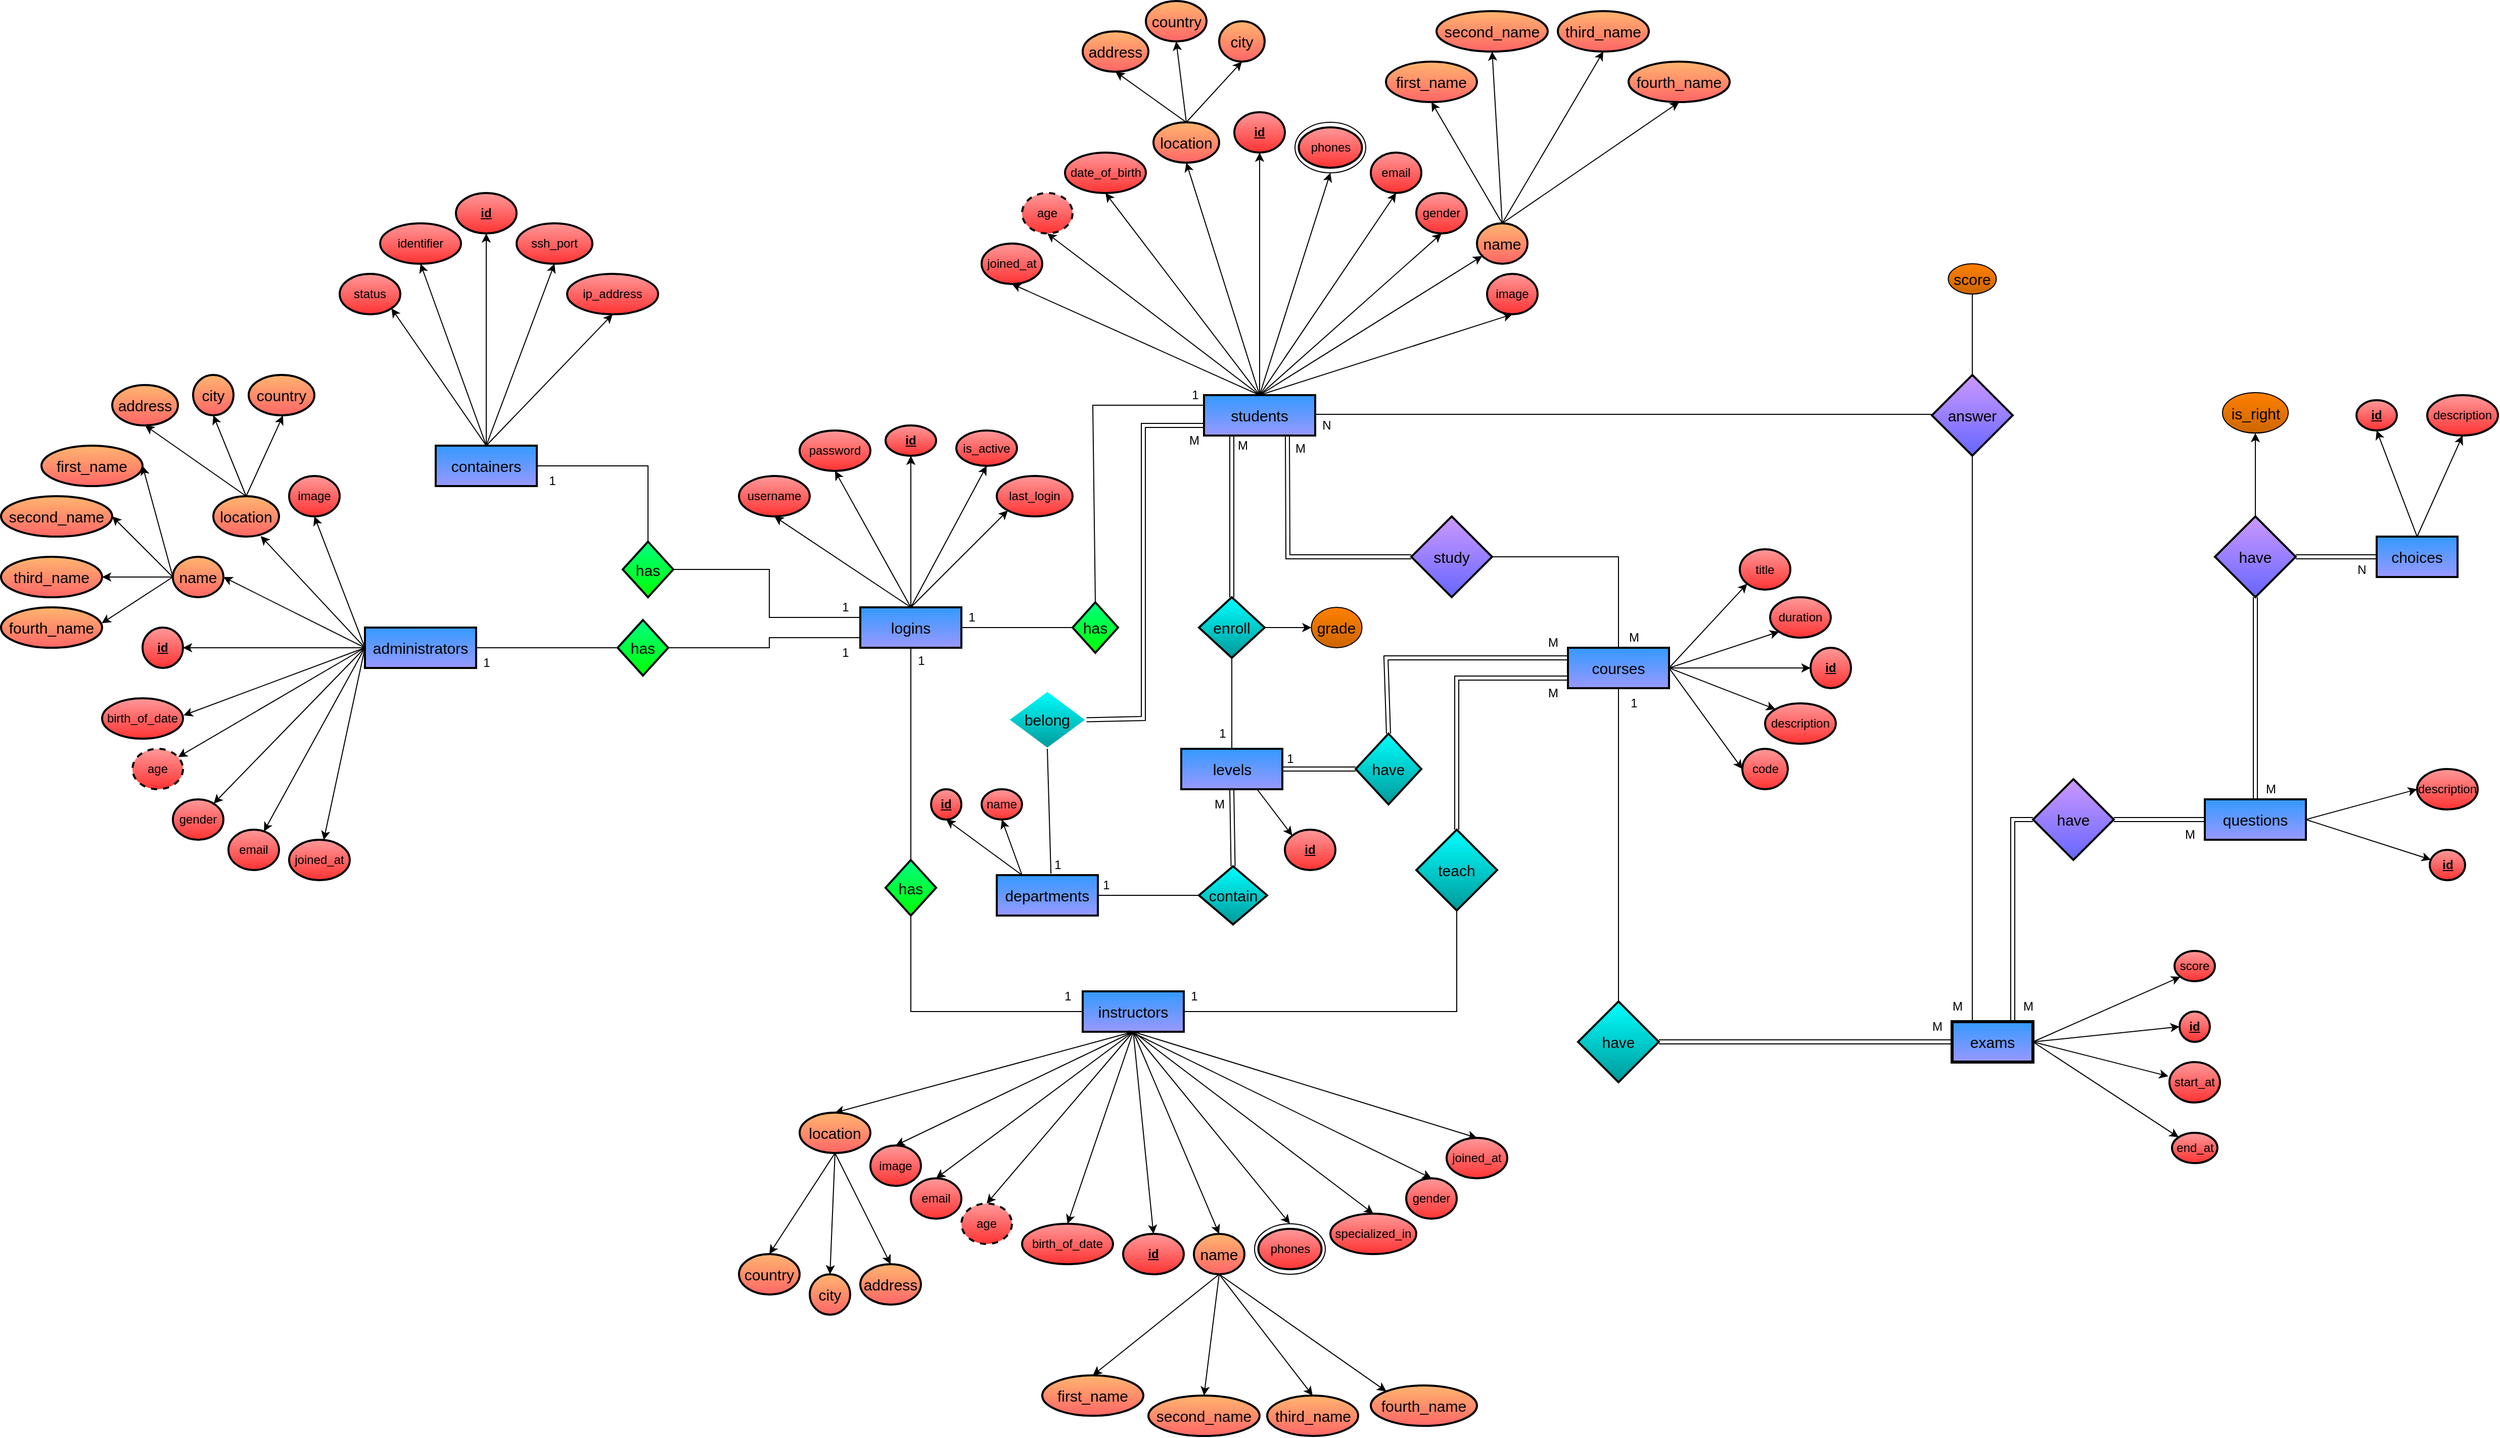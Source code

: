 <mxfile>
    <diagram id="OWiyJCS3V9aMgBTq6S76" name="Page-1">
        <mxGraphModel dx="2398" dy="1624" grid="1" gridSize="10" guides="1" tooltips="1" connect="1" arrows="1" fold="1" page="1" pageScale="1" pageWidth="850" pageHeight="1100" math="0" shadow="0">
            <root>
                <mxCell id="0"/>
                <mxCell id="1" parent="0"/>
                <mxCell id="2" style="rounded=0;orthogonalLoop=1;jettySize=auto;html=1;entryX=0.5;entryY=1;entryDx=0;entryDy=0;fontColor=#000000;" edge="1" parent="1" target="50">
                    <mxGeometry relative="1" as="geometry">
                        <mxPoint x="530" y="-130" as="sourcePoint"/>
                    </mxGeometry>
                </mxCell>
                <mxCell id="3" style="rounded=0;orthogonalLoop=1;jettySize=auto;html=1;entryX=0.5;entryY=1;entryDx=0;entryDy=0;exitX=0.5;exitY=0;exitDx=0;exitDy=0;fontColor=#000000;" edge="1" parent="1" source="6" target="52">
                    <mxGeometry relative="1" as="geometry"/>
                </mxCell>
                <mxCell id="4" style="rounded=0;orthogonalLoop=1;jettySize=auto;html=1;exitX=0.5;exitY=0;exitDx=0;exitDy=0;entryX=0;entryY=1;entryDx=0;entryDy=0;fontColor=#000000;" edge="1" parent="1" source="6" target="51">
                    <mxGeometry relative="1" as="geometry"/>
                </mxCell>
                <mxCell id="5" style="rounded=0;orthogonalLoop=1;jettySize=auto;html=1;exitX=0.5;exitY=0;exitDx=0;exitDy=0;entryX=0.5;entryY=1;entryDx=0;entryDy=0;fontColor=#000000;" edge="1" parent="1" source="6" target="53">
                    <mxGeometry relative="1" as="geometry"/>
                </mxCell>
                <mxCell id="6" value="logins" style="whiteSpace=wrap;html=1;align=center;fillColor=#3399FF;strokeColor=#000000;fontColor=#000000;strokeWidth=2;rounded=0;fontSize=15;gradientColor=#9999FF;" vertex="1" parent="1">
                    <mxGeometry x="480" y="-130" width="100" height="40" as="geometry"/>
                </mxCell>
                <mxCell id="7" style="rounded=0;orthogonalLoop=1;jettySize=auto;html=1;entryX=0.5;entryY=1;entryDx=0;entryDy=0;exitX=0.5;exitY=0;exitDx=0;exitDy=0;fontColor=#000000;" edge="1" parent="1" source="102" target="66">
                    <mxGeometry relative="1" as="geometry">
                        <mxPoint x="1130" y="-650" as="sourcePoint"/>
                    </mxGeometry>
                </mxCell>
                <mxCell id="8" style="rounded=0;orthogonalLoop=1;jettySize=auto;html=1;entryX=0.5;entryY=1;entryDx=0;entryDy=0;exitX=0.5;exitY=0;exitDx=0;exitDy=0;fontColor=#000000;" edge="1" parent="1" source="102" target="65">
                    <mxGeometry relative="1" as="geometry">
                        <mxPoint x="1180" y="-620" as="sourcePoint"/>
                    </mxGeometry>
                </mxCell>
                <mxCell id="9" style="rounded=0;orthogonalLoop=1;jettySize=auto;html=1;exitX=0.5;exitY=0;exitDx=0;exitDy=0;entryX=0.5;entryY=1;entryDx=0;entryDy=0;fontColor=#000000;" edge="1" parent="1" source="102" target="62">
                    <mxGeometry relative="1" as="geometry">
                        <mxPoint x="1200" y="-560" as="sourcePoint"/>
                        <mxPoint x="1320" y="-610" as="targetPoint"/>
                    </mxGeometry>
                </mxCell>
                <mxCell id="10" style="rounded=0;orthogonalLoop=1;jettySize=auto;html=1;exitX=0.5;exitY=0;exitDx=0;exitDy=0;entryX=0.5;entryY=1;entryDx=0;entryDy=0;fontColor=#000000;" edge="1" parent="1" source="14" target="61">
                    <mxGeometry relative="1" as="geometry"/>
                </mxCell>
                <mxCell id="11" style="rounded=0;orthogonalLoop=1;jettySize=auto;html=1;exitX=0.5;exitY=0;exitDx=0;exitDy=0;entryX=0.5;entryY=1;entryDx=0;entryDy=0;fontColor=#000000;" edge="1" parent="1" source="14" target="67">
                    <mxGeometry relative="1" as="geometry"/>
                </mxCell>
                <mxCell id="12" style="rounded=0;orthogonalLoop=1;jettySize=auto;html=1;exitX=0.5;exitY=0;exitDx=0;exitDy=0;entryX=0.5;entryY=1;entryDx=0;entryDy=0;fontColor=#000000;" edge="1" parent="1" source="14" target="64">
                    <mxGeometry relative="1" as="geometry"/>
                </mxCell>
                <mxCell id="13" style="rounded=0;orthogonalLoop=1;jettySize=auto;html=1;exitX=0.5;exitY=0;exitDx=0;exitDy=0;entryX=0.5;entryY=1;entryDx=0;entryDy=0;fontColor=#000000;" edge="1" parent="1" source="14" target="63">
                    <mxGeometry relative="1" as="geometry"/>
                </mxCell>
                <mxCell id="14" value="students" style="whiteSpace=wrap;html=1;align=center;fillColor=#3399FF;strokeColor=#000000;fontColor=#000000;strokeWidth=2;rounded=0;fontSize=15;gradientColor=#9999FF;" vertex="1" parent="1">
                    <mxGeometry x="820" y="-340" width="110" height="40" as="geometry"/>
                </mxCell>
                <mxCell id="15" style="rounded=0;orthogonalLoop=1;jettySize=auto;html=1;exitX=0.5;exitY=1;exitDx=0;exitDy=0;entryX=0.5;entryY=0;entryDx=0;entryDy=0;fontColor=#000000;" edge="1" parent="1" source="20" target="58">
                    <mxGeometry relative="1" as="geometry"/>
                </mxCell>
                <mxCell id="16" style="rounded=0;orthogonalLoop=1;jettySize=auto;html=1;exitX=0.5;exitY=1;exitDx=0;exitDy=0;entryX=0.5;entryY=0;entryDx=0;entryDy=0;fontColor=#000000;" edge="1" parent="1" source="20" target="60">
                    <mxGeometry relative="1" as="geometry"/>
                </mxCell>
                <mxCell id="17" style="rounded=0;orthogonalLoop=1;jettySize=auto;html=1;exitX=0.5;exitY=1;exitDx=0;exitDy=0;entryX=0.5;entryY=0;entryDx=0;entryDy=0;fontColor=#000000;" edge="1" parent="1" source="20" target="59">
                    <mxGeometry relative="1" as="geometry"/>
                </mxCell>
                <mxCell id="18" style="rounded=0;orthogonalLoop=1;jettySize=auto;html=1;exitX=0.5;exitY=1;exitDx=0;exitDy=0;entryX=0.5;entryY=0;entryDx=0;entryDy=0;fontColor=#000000;" edge="1" parent="1" source="20" target="54">
                    <mxGeometry relative="1" as="geometry"/>
                </mxCell>
                <mxCell id="19" style="rounded=0;orthogonalLoop=1;jettySize=auto;html=1;exitX=0.5;exitY=1;exitDx=0;exitDy=0;entryX=0.5;entryY=0;entryDx=0;entryDy=0;fontColor=#000000;" edge="1" parent="1" source="20" target="57">
                    <mxGeometry relative="1" as="geometry"/>
                </mxCell>
                <mxCell id="20" value="instructors" style="whiteSpace=wrap;html=1;align=center;fillColor=#3399FF;strokeColor=#000000;fontColor=#000000;strokeWidth=2;rounded=0;fontSize=15;gradientColor=#9999FF;" vertex="1" parent="1">
                    <mxGeometry x="700" y="250" width="100" height="40" as="geometry"/>
                </mxCell>
                <mxCell id="21" style="rounded=0;orthogonalLoop=1;jettySize=auto;html=1;exitX=0;exitY=0.5;exitDx=0;exitDy=0;entryX=1;entryY=0.5;entryDx=0;entryDy=0;fontColor=#000000;" edge="1" parent="1" source="26" target="68">
                    <mxGeometry relative="1" as="geometry"/>
                </mxCell>
                <mxCell id="22" style="rounded=0;orthogonalLoop=1;jettySize=auto;html=1;exitX=0;exitY=0.5;exitDx=0;exitDy=0;entryX=1.007;entryY=0.422;entryDx=0;entryDy=0;entryPerimeter=0;fontColor=#000000;" edge="1" parent="1" source="26" target="70">
                    <mxGeometry relative="1" as="geometry"/>
                </mxCell>
                <mxCell id="23" style="rounded=0;orthogonalLoop=1;jettySize=auto;html=1;exitX=0;exitY=0.5;exitDx=0;exitDy=0;fontColor=#000000;" edge="1" parent="1" source="26" target="69">
                    <mxGeometry relative="1" as="geometry"/>
                </mxCell>
                <mxCell id="24" style="rounded=0;orthogonalLoop=1;jettySize=auto;html=1;exitX=0;exitY=0.5;exitDx=0;exitDy=0;entryX=1;entryY=0.5;entryDx=0;entryDy=0;fontColor=#000000;" edge="1" parent="1" source="26" target="71">
                    <mxGeometry relative="1" as="geometry"/>
                </mxCell>
                <mxCell id="25" style="rounded=0;orthogonalLoop=1;jettySize=auto;html=1;exitX=0;exitY=0.5;exitDx=0;exitDy=0;entryX=0.5;entryY=1;entryDx=0;entryDy=0;fontColor=#000000;" edge="1" parent="1" source="26" target="73">
                    <mxGeometry relative="1" as="geometry"/>
                </mxCell>
                <mxCell id="26" value="administrators" style="whiteSpace=wrap;html=1;align=center;fillColor=#3399FF;strokeColor=#000000;fontColor=#000000;strokeWidth=2;rounded=0;fontSize=15;gradientColor=#9999FF;" vertex="1" parent="1">
                    <mxGeometry x="-10" y="-110" width="110" height="40" as="geometry"/>
                </mxCell>
                <mxCell id="27" style="rounded=0;orthogonalLoop=1;jettySize=auto;html=1;exitX=1;exitY=0.5;exitDx=0;exitDy=0;fontColor=#000000;" edge="1" parent="1" source="32" target="75">
                    <mxGeometry relative="1" as="geometry"/>
                </mxCell>
                <mxCell id="28" style="rounded=0;orthogonalLoop=1;jettySize=auto;html=1;exitX=1;exitY=0.5;exitDx=0;exitDy=0;entryX=0;entryY=0.5;entryDx=0;entryDy=0;fontColor=#000000;" edge="1" parent="1" source="32" target="76">
                    <mxGeometry relative="1" as="geometry"/>
                </mxCell>
                <mxCell id="29" style="edgeStyle=none;rounded=0;orthogonalLoop=1;jettySize=auto;html=1;exitX=1;exitY=0.5;exitDx=0;exitDy=0;entryX=0;entryY=0;entryDx=0;entryDy=0;fontColor=#000000;" edge="1" parent="1" source="32" target="79">
                    <mxGeometry relative="1" as="geometry"/>
                </mxCell>
                <mxCell id="30" style="edgeStyle=none;rounded=0;orthogonalLoop=1;jettySize=auto;html=1;exitX=1;exitY=0.5;exitDx=0;exitDy=0;entryX=0;entryY=1;entryDx=0;entryDy=0;fontColor=#000000;" edge="1" parent="1" source="32" target="77">
                    <mxGeometry relative="1" as="geometry"/>
                </mxCell>
                <mxCell id="31" style="edgeStyle=none;rounded=0;orthogonalLoop=1;jettySize=auto;html=1;exitX=1;exitY=0.5;exitDx=0;exitDy=0;entryX=0;entryY=1;entryDx=0;entryDy=0;fontColor=#000000;" edge="1" parent="1" source="32" target="78">
                    <mxGeometry relative="1" as="geometry"/>
                </mxCell>
                <mxCell id="32" value="courses" style="whiteSpace=wrap;html=1;align=center;fillColor=#3399FF;strokeColor=#000000;fontColor=#000000;strokeWidth=2;rounded=0;fontSize=15;gradientColor=#9999FF;" vertex="1" parent="1">
                    <mxGeometry x="1180" y="-90" width="100" height="40" as="geometry"/>
                </mxCell>
                <mxCell id="33" style="edgeStyle=none;rounded=0;orthogonalLoop=1;jettySize=auto;html=1;exitX=1;exitY=0.5;exitDx=0;exitDy=0;entryX=0;entryY=0.5;entryDx=0;entryDy=0;fontColor=#000000;" edge="1" parent="1" source="37" target="82">
                    <mxGeometry relative="1" as="geometry"/>
                </mxCell>
                <mxCell id="34" style="edgeStyle=none;rounded=0;orthogonalLoop=1;jettySize=auto;html=1;exitX=1;exitY=0.5;exitDx=0;exitDy=0;entryX=-0.022;entryY=0.35;entryDx=0;entryDy=0;entryPerimeter=0;fontColor=#000000;" edge="1" parent="1" source="37" target="84">
                    <mxGeometry relative="1" as="geometry"/>
                </mxCell>
                <mxCell id="35" style="edgeStyle=none;rounded=0;orthogonalLoop=1;jettySize=auto;html=1;exitX=1;exitY=0.5;exitDx=0;exitDy=0;entryX=0;entryY=0;entryDx=0;entryDy=0;fontColor=#000000;" edge="1" parent="1" source="37" target="85">
                    <mxGeometry relative="1" as="geometry"/>
                </mxCell>
                <mxCell id="36" style="edgeStyle=none;rounded=0;orthogonalLoop=1;jettySize=auto;html=1;exitX=1;exitY=0.5;exitDx=0;exitDy=0;entryX=0;entryY=1;entryDx=0;entryDy=0;fontColor=#000000;" edge="1" parent="1" source="37" target="83">
                    <mxGeometry relative="1" as="geometry"/>
                </mxCell>
                <mxCell id="37" value="exams" style="whiteSpace=wrap;html=1;align=center;fillColor=#3399FF;strokeColor=#000000;fontColor=#000000;strokeWidth=3;rounded=0;fontSize=15;gradientColor=#9999FF;" vertex="1" parent="1">
                    <mxGeometry x="1560" y="280" width="80" height="40" as="geometry"/>
                </mxCell>
                <mxCell id="38" style="edgeStyle=none;rounded=0;orthogonalLoop=1;jettySize=auto;html=1;exitX=1;exitY=0.5;exitDx=0;exitDy=0;entryX=0;entryY=0.5;entryDx=0;entryDy=0;fontColor=#000000;" edge="1" parent="1" source="40" target="87">
                    <mxGeometry relative="1" as="geometry"/>
                </mxCell>
                <mxCell id="39" style="edgeStyle=none;rounded=0;orthogonalLoop=1;jettySize=auto;html=1;exitX=1;exitY=0.5;exitDx=0;exitDy=0;fontColor=#000000;" edge="1" parent="1" source="40" target="86">
                    <mxGeometry relative="1" as="geometry"/>
                </mxCell>
                <mxCell id="40" value="questions" style="whiteSpace=wrap;html=1;align=center;fillColor=#3399FF;strokeColor=#000000;fontColor=#000000;strokeWidth=2;rounded=0;fontSize=15;gradientColor=#9999FF;" vertex="1" parent="1">
                    <mxGeometry x="1810" y="60" width="100" height="40" as="geometry"/>
                </mxCell>
                <mxCell id="41" style="edgeStyle=none;rounded=0;orthogonalLoop=1;jettySize=auto;html=1;exitX=0.5;exitY=0;exitDx=0;exitDy=0;entryX=0.5;entryY=1;entryDx=0;entryDy=0;fontColor=#000000;" edge="1" parent="1" source="43" target="88">
                    <mxGeometry relative="1" as="geometry"/>
                </mxCell>
                <mxCell id="42" style="edgeStyle=none;rounded=0;orthogonalLoop=1;jettySize=auto;html=1;exitX=0.5;exitY=0;exitDx=0;exitDy=0;entryX=0.5;entryY=1;entryDx=0;entryDy=0;fontColor=#000000;" edge="1" parent="1" source="43" target="89">
                    <mxGeometry relative="1" as="geometry"/>
                </mxCell>
                <mxCell id="43" value="choices" style="whiteSpace=wrap;html=1;align=center;fillColor=#3399FF;strokeColor=#000000;fontColor=#000000;strokeWidth=2;rounded=0;fontSize=15;gradientColor=#9999FF;" vertex="1" parent="1">
                    <mxGeometry x="1980" y="-200" width="80" height="40" as="geometry"/>
                </mxCell>
                <mxCell id="44" style="edgeStyle=none;rounded=0;orthogonalLoop=1;jettySize=auto;html=1;exitX=0.5;exitY=0;exitDx=0;exitDy=0;entryX=0.5;entryY=1;entryDx=0;entryDy=0;fontColor=#000000;" edge="1" parent="1" source="49" target="92">
                    <mxGeometry relative="1" as="geometry"/>
                </mxCell>
                <mxCell id="45" style="edgeStyle=none;rounded=0;orthogonalLoop=1;jettySize=auto;html=1;exitX=0.5;exitY=0;exitDx=0;exitDy=0;entryX=0.5;entryY=1;entryDx=0;entryDy=0;fontColor=#000000;" edge="1" parent="1" source="49" target="96">
                    <mxGeometry relative="1" as="geometry"/>
                </mxCell>
                <mxCell id="46" style="edgeStyle=none;rounded=0;orthogonalLoop=1;jettySize=auto;html=1;exitX=0.5;exitY=0;exitDx=0;exitDy=0;entryX=0.5;entryY=1;entryDx=0;entryDy=0;fontColor=#000000;" edge="1" parent="1" source="49" target="94">
                    <mxGeometry relative="1" as="geometry"/>
                </mxCell>
                <mxCell id="47" style="edgeStyle=none;rounded=0;orthogonalLoop=1;jettySize=auto;html=1;exitX=0.5;exitY=0;exitDx=0;exitDy=0;entryX=0.5;entryY=1;entryDx=0;entryDy=0;fontColor=#000000;" edge="1" parent="1" source="49" target="95">
                    <mxGeometry relative="1" as="geometry"/>
                </mxCell>
                <mxCell id="48" style="edgeStyle=none;rounded=0;orthogonalLoop=1;jettySize=auto;html=1;exitX=0.5;exitY=0;exitDx=0;exitDy=0;entryX=1;entryY=1;entryDx=0;entryDy=0;fontColor=#000000;" edge="1" parent="1" source="49" target="93">
                    <mxGeometry relative="1" as="geometry"/>
                </mxCell>
                <mxCell id="49" value="containers" style="whiteSpace=wrap;html=1;align=center;fillColor=#3399FF;strokeColor=#000000;fontColor=#000000;strokeWidth=2;rounded=0;fontSize=15;gradientColor=#9999FF;" vertex="1" parent="1">
                    <mxGeometry x="60" y="-290" width="100" height="40" as="geometry"/>
                </mxCell>
                <mxCell id="50" value="&lt;b&gt;id&lt;/b&gt;" style="ellipse;whiteSpace=wrap;html=1;align=center;fontStyle=4;fillColor=#FF9999;gradientColor=#FF3333;strokeWidth=2;fontColor=#000000;" vertex="1" parent="1">
                    <mxGeometry x="505" y="-310" width="50" height="30" as="geometry"/>
                </mxCell>
                <mxCell id="51" value="last_login" style="ellipse;whiteSpace=wrap;html=1;align=center;fillColor=#FF9999;gradientColor=#FF3333;strokeWidth=2;fontColor=#000000;" vertex="1" parent="1">
                    <mxGeometry x="615" y="-260" width="75" height="40" as="geometry"/>
                </mxCell>
                <mxCell id="52" value="username" style="ellipse;whiteSpace=wrap;html=1;align=center;fillColor=#FF9999;gradientColor=#FF3333;strokeWidth=2;fontColor=#000000;" vertex="1" parent="1">
                    <mxGeometry x="360" y="-260" width="70" height="40" as="geometry"/>
                </mxCell>
                <mxCell id="53" value="password" style="ellipse;whiteSpace=wrap;html=1;align=center;fillColor=#FF9999;gradientColor=#FF3333;strokeWidth=2;fontColor=#000000;" vertex="1" parent="1">
                    <mxGeometry x="420" y="-305" width="70" height="40" as="geometry"/>
                </mxCell>
                <mxCell id="54" value="age" style="ellipse;whiteSpace=wrap;html=1;align=center;dashed=1;fillColor=#FF9999;gradientColor=#FF3333;strokeWidth=2;fontColor=#000000;" vertex="1" parent="1">
                    <mxGeometry x="580" y="460" width="50" height="40" as="geometry"/>
                </mxCell>
                <mxCell id="55" value="first_name" style="ellipse;whiteSpace=wrap;html=1;align=center;fillColor=#FFB570;gradientColor=#FF6666;strokeWidth=2;fontColor=#000000;fontSize=15;" vertex="1" parent="1">
                    <mxGeometry x="660" y="630" width="100" height="40" as="geometry"/>
                </mxCell>
                <mxCell id="56" value="third_name" style="ellipse;whiteSpace=wrap;html=1;align=center;fillColor=#FFB570;gradientColor=#FF6666;strokeWidth=2;fontColor=#000000;fontSize=15;" vertex="1" parent="1">
                    <mxGeometry x="882.5" y="650" width="90" height="40" as="geometry"/>
                </mxCell>
                <mxCell id="57" value="specialized_in" style="ellipse;whiteSpace=wrap;html=1;align=center;fillColor=#FF9999;gradientColor=#FF3333;strokeWidth=2;fontColor=#000000;" vertex="1" parent="1">
                    <mxGeometry x="945" y="470" width="85" height="40" as="geometry"/>
                </mxCell>
                <mxCell id="58" value="name" style="ellipse;whiteSpace=wrap;html=1;align=center;fillColor=#FFB570;gradientColor=#FF6666;strokeWidth=2;fontColor=#000000;fontSize=15;" vertex="1" parent="1">
                    <mxGeometry x="810" y="490" width="50" height="40" as="geometry"/>
                </mxCell>
                <mxCell id="59" value="birth_of_date" style="ellipse;whiteSpace=wrap;html=1;align=center;fillColor=#FF9999;gradientColor=#FF3333;strokeWidth=2;fontColor=#000000;" vertex="1" parent="1">
                    <mxGeometry x="640" y="480" width="90" height="40" as="geometry"/>
                </mxCell>
                <mxCell id="60" value="&lt;u&gt;&lt;b&gt;id&lt;/b&gt;&lt;/u&gt;" style="ellipse;whiteSpace=wrap;html=1;align=center;fillColor=#FF9999;gradientColor=#FF3333;strokeWidth=2;fontColor=#000000;" vertex="1" parent="1">
                    <mxGeometry x="740" y="490" width="60" height="40" as="geometry"/>
                </mxCell>
                <mxCell id="61" value="age" style="ellipse;whiteSpace=wrap;html=1;align=center;dashed=1;fillColor=#FF9999;gradientColor=#FF3333;strokeWidth=2;fontColor=#000000;" vertex="1" parent="1">
                    <mxGeometry x="640" y="-540" width="50" height="40" as="geometry"/>
                </mxCell>
                <mxCell id="62" value="third_name" style="ellipse;whiteSpace=wrap;html=1;align=center;fillColor=#FFB570;gradientColor=#FF6666;strokeWidth=2;fontColor=#000000;fontSize=15;" vertex="1" parent="1">
                    <mxGeometry x="1170" y="-720" width="90" height="40" as="geometry"/>
                </mxCell>
                <mxCell id="63" value="date_of_birth" style="ellipse;whiteSpace=wrap;html=1;align=center;fillColor=#FF9999;gradientColor=#FF3333;strokeWidth=2;fontColor=#000000;" vertex="1" parent="1">
                    <mxGeometry x="682.5" y="-580" width="80" height="40" as="geometry"/>
                </mxCell>
                <mxCell id="64" value="gender" style="ellipse;whiteSpace=wrap;html=1;align=center;fillColor=#FF9999;gradientColor=#FF3333;strokeWidth=2;fontColor=#000000;" vertex="1" parent="1">
                    <mxGeometry x="1030" y="-540" width="50" height="40" as="geometry"/>
                </mxCell>
                <mxCell id="65" value="second_name" style="ellipse;whiteSpace=wrap;html=1;align=center;fillColor=#FFB570;gradientColor=#FF6666;strokeWidth=2;fontColor=#000000;fontSize=15;" vertex="1" parent="1">
                    <mxGeometry x="1050" y="-720" width="110" height="40" as="geometry"/>
                </mxCell>
                <mxCell id="66" value="first_name" style="ellipse;whiteSpace=wrap;html=1;align=center;fillColor=#FFB570;gradientColor=#FF6666;strokeWidth=2;fontColor=#000000;fontSize=15;" vertex="1" parent="1">
                    <mxGeometry x="1000" y="-670" width="90" height="40" as="geometry"/>
                </mxCell>
                <mxCell id="67" value="location" style="ellipse;whiteSpace=wrap;html=1;align=center;fillColor=#FFB570;gradientColor=#FF6666;strokeWidth=2;fontColor=#000000;fontSize=15;" vertex="1" parent="1">
                    <mxGeometry x="770" y="-610" width="65" height="40" as="geometry"/>
                </mxCell>
                <mxCell id="68" value="&lt;b&gt;&lt;u&gt;id&lt;/u&gt;&lt;/b&gt;" style="ellipse;whiteSpace=wrap;html=1;align=center;fillColor=#FF9999;gradientColor=#FF3333;strokeWidth=2;fontColor=#000000;" vertex="1" parent="1">
                    <mxGeometry x="-230" y="-110" width="40" height="40" as="geometry"/>
                </mxCell>
                <mxCell id="69" value="age" style="ellipse;whiteSpace=wrap;html=1;align=center;dashed=1;fillColor=#FF9999;gradientColor=#FF3333;strokeWidth=2;fontColor=#000000;" vertex="1" parent="1">
                    <mxGeometry x="-240" y="10" width="50" height="40" as="geometry"/>
                </mxCell>
                <mxCell id="70" value="birth_of_date" style="ellipse;whiteSpace=wrap;html=1;align=center;fillColor=#FF9999;gradientColor=#FF3333;strokeWidth=2;fontColor=#000000;" vertex="1" parent="1">
                    <mxGeometry x="-270" y="-40" width="80" height="40" as="geometry"/>
                </mxCell>
                <mxCell id="71" value="name" style="ellipse;whiteSpace=wrap;html=1;align=center;fontSize=15;fontColor=#000000;strokeWidth=2;fillColor=#FFB570;gradientColor=#FF6666;" vertex="1" parent="1">
                    <mxGeometry x="-200" y="-180" width="50" height="40" as="geometry"/>
                </mxCell>
                <mxCell id="72" value="location" style="ellipse;whiteSpace=wrap;html=1;align=center;fillColor=#FFB570;gradientColor=#FF6666;strokeWidth=2;fontColor=#000000;fontSize=15;" vertex="1" parent="1">
                    <mxGeometry x="-160" y="-240" width="65" height="40" as="geometry"/>
                </mxCell>
                <mxCell id="73" value="image" style="ellipse;whiteSpace=wrap;html=1;align=center;fillColor=#FF9999;gradientColor=#FF3333;strokeWidth=2;fontColor=#000000;" vertex="1" parent="1">
                    <mxGeometry x="-85" y="-260" width="50" height="40" as="geometry"/>
                </mxCell>
                <mxCell id="74" style="rounded=0;orthogonalLoop=1;jettySize=auto;html=1;exitX=0;exitY=0.5;exitDx=0;exitDy=0;entryX=0.721;entryY=0.986;entryDx=0;entryDy=0;entryPerimeter=0;fontColor=#000000;" edge="1" parent="1" source="26" target="72">
                    <mxGeometry relative="1" as="geometry"/>
                </mxCell>
                <mxCell id="75" value="&lt;b&gt;id&lt;/b&gt;" style="ellipse;whiteSpace=wrap;html=1;align=center;fontStyle=4;fillColor=#FF9999;gradientColor=#FF3333;strokeWidth=2;fontColor=#000000;" vertex="1" parent="1">
                    <mxGeometry x="1420" y="-90" width="40" height="40" as="geometry"/>
                </mxCell>
                <mxCell id="76" value="code" style="ellipse;whiteSpace=wrap;html=1;align=center;fillColor=#FF9999;gradientColor=#FF3333;strokeWidth=2;fontColor=#000000;" vertex="1" parent="1">
                    <mxGeometry x="1352.5" y="10" width="45" height="40" as="geometry"/>
                </mxCell>
                <mxCell id="77" value="duration" style="ellipse;whiteSpace=wrap;html=1;align=center;fillColor=#FF9999;gradientColor=#FF3333;strokeWidth=2;fontColor=#000000;" vertex="1" parent="1">
                    <mxGeometry x="1380" y="-140" width="60" height="40" as="geometry"/>
                </mxCell>
                <mxCell id="78" value="title" style="ellipse;whiteSpace=wrap;html=1;align=center;fillColor=#FF9999;gradientColor=#FF3333;strokeWidth=2;fontColor=#000000;" vertex="1" parent="1">
                    <mxGeometry x="1350" y="-187.5" width="50" height="40" as="geometry"/>
                </mxCell>
                <mxCell id="79" value="description" style="ellipse;whiteSpace=wrap;html=1;align=center;fillColor=#FF9999;gradientColor=#FF3333;strokeWidth=2;fontColor=#000000;" vertex="1" parent="1">
                    <mxGeometry x="1375" y="-35" width="70" height="40" as="geometry"/>
                </mxCell>
                <mxCell id="80" value="" style="endArrow=none;html=1;rounded=0;entryX=0.5;entryY=0;entryDx=0;entryDy=0;exitX=1;exitY=0.5;exitDx=0;exitDy=0;edgeStyle=orthogonalEdgeStyle;fontColor=#000000;" edge="1" parent="1" source="166" target="32">
                    <mxGeometry relative="1" as="geometry">
                        <mxPoint x="1170" y="-190" as="sourcePoint"/>
                        <mxPoint x="1230" y="-220" as="targetPoint"/>
                    </mxGeometry>
                </mxCell>
                <mxCell id="81" value="" style="resizable=0;html=1;whiteSpace=wrap;align=right;verticalAlign=bottom;fontColor=#000000;" connectable="0" vertex="1" parent="80">
                    <mxGeometry x="1" relative="1" as="geometry">
                        <mxPoint x="-10" as="offset"/>
                    </mxGeometry>
                </mxCell>
                <mxCell id="82" value="&lt;b&gt;id&lt;/b&gt;" style="ellipse;whiteSpace=wrap;html=1;align=center;fontStyle=4;fillColor=#FF9999;gradientColor=#FF3333;strokeWidth=2;fontColor=#000000;" vertex="1" parent="1">
                    <mxGeometry x="1785" y="270" width="30" height="30" as="geometry"/>
                </mxCell>
                <mxCell id="83" value="score" style="ellipse;whiteSpace=wrap;html=1;align=center;fillColor=#FF9999;gradientColor=#FF3333;strokeWidth=2;fontColor=#000000;" vertex="1" parent="1">
                    <mxGeometry x="1780" y="210" width="40" height="30" as="geometry"/>
                </mxCell>
                <mxCell id="84" value="start_at" style="ellipse;whiteSpace=wrap;html=1;align=center;fillColor=#FF9999;gradientColor=#FF3333;strokeWidth=2;fontColor=#000000;" vertex="1" parent="1">
                    <mxGeometry x="1775" y="320" width="50" height="40" as="geometry"/>
                </mxCell>
                <mxCell id="85" value="end_at" style="ellipse;whiteSpace=wrap;html=1;align=center;fillColor=#FF9999;gradientColor=#FF3333;strokeWidth=2;fontColor=#000000;" vertex="1" parent="1">
                    <mxGeometry x="1777.5" y="390" width="45" height="30" as="geometry"/>
                </mxCell>
                <mxCell id="86" value="&lt;b&gt;id&lt;/b&gt;" style="ellipse;whiteSpace=wrap;html=1;align=center;fontStyle=4;fillColor=#FF9999;gradientColor=#FF3333;strokeWidth=2;fontColor=#000000;" vertex="1" parent="1">
                    <mxGeometry x="2032.5" y="110" width="35" height="30" as="geometry"/>
                </mxCell>
                <mxCell id="87" value="description" style="ellipse;whiteSpace=wrap;html=1;align=center;fillColor=#FF9999;gradientColor=#FF3333;strokeWidth=2;fontColor=#000000;" vertex="1" parent="1">
                    <mxGeometry x="2020" y="30" width="60" height="40" as="geometry"/>
                </mxCell>
                <mxCell id="88" value="&lt;b&gt;id&lt;/b&gt;" style="ellipse;whiteSpace=wrap;html=1;align=center;fontStyle=4;fillColor=#FF9999;gradientColor=#FF3333;strokeWidth=2;fontColor=#000000;" vertex="1" parent="1">
                    <mxGeometry x="1960" y="-335" width="40" height="30" as="geometry"/>
                </mxCell>
                <mxCell id="89" value="description" style="ellipse;whiteSpace=wrap;html=1;align=center;fillColor=#FF9999;gradientColor=#FF3333;strokeWidth=2;fontColor=#000000;" vertex="1" parent="1">
                    <mxGeometry x="2030" y="-340" width="70" height="40" as="geometry"/>
                </mxCell>
                <mxCell id="90" value="" style="endArrow=none;html=1;rounded=0;entryX=0;entryY=0.5;entryDx=0;entryDy=0;edgeStyle=orthogonalEdgeStyle;exitX=1;exitY=0.5;exitDx=0;exitDy=0;fontColor=#000000;" edge="1" parent="1" source="14" target="181">
                    <mxGeometry relative="1" as="geometry">
                        <mxPoint x="940" y="-320" as="sourcePoint"/>
                        <mxPoint x="1520" y="-321" as="targetPoint"/>
                        <Array as="points">
                            <mxPoint x="1550" y="-321"/>
                        </Array>
                    </mxGeometry>
                </mxCell>
                <mxCell id="91" value="" style="endArrow=none;html=1;rounded=0;exitX=0.25;exitY=0;exitDx=0;exitDy=0;edgeStyle=orthogonalEdgeStyle;entryX=0.5;entryY=1;entryDx=0;entryDy=0;fontColor=#000000;" edge="1" parent="1" source="37" target="181">
                    <mxGeometry relative="1" as="geometry">
                        <mxPoint x="930" y="-320" as="sourcePoint"/>
                        <mxPoint x="1590" y="-270" as="targetPoint"/>
                        <Array as="points"/>
                    </mxGeometry>
                </mxCell>
                <mxCell id="92" value="&lt;b&gt;id&lt;/b&gt;" style="ellipse;whiteSpace=wrap;html=1;align=center;fontStyle=4;fillColor=#FF9999;gradientColor=#FF3333;strokeWidth=2;fontColor=#000000;" vertex="1" parent="1">
                    <mxGeometry x="80" y="-540" width="60" height="40" as="geometry"/>
                </mxCell>
                <mxCell id="93" value="status" style="ellipse;whiteSpace=wrap;html=1;align=center;fillColor=#FF9999;gradientColor=#FF3333;strokeWidth=2;fontColor=#000000;" vertex="1" parent="1">
                    <mxGeometry x="-35" y="-460" width="60" height="40" as="geometry"/>
                </mxCell>
                <mxCell id="94" value="ssh_port" style="ellipse;whiteSpace=wrap;html=1;align=center;fillColor=#FF9999;gradientColor=#FF3333;strokeWidth=2;fontColor=#000000;" vertex="1" parent="1">
                    <mxGeometry x="140" y="-510" width="75" height="40" as="geometry"/>
                </mxCell>
                <mxCell id="95" value="ip_address" style="ellipse;whiteSpace=wrap;html=1;align=center;fillColor=#FF9999;gradientColor=#FF3333;strokeWidth=2;fontColor=#000000;" vertex="1" parent="1">
                    <mxGeometry x="190" y="-460" width="90" height="40" as="geometry"/>
                </mxCell>
                <mxCell id="96" value="identifier" style="ellipse;whiteSpace=wrap;html=1;align=center;fillColor=#FF9999;gradientColor=#FF3333;strokeWidth=2;fontColor=#000000;" vertex="1" parent="1">
                    <mxGeometry x="5" y="-510" width="80" height="40" as="geometry"/>
                </mxCell>
                <mxCell id="97" value="fourth_name" style="ellipse;whiteSpace=wrap;html=1;align=center;fillColor=#FFB570;gradientColor=#FF6666;strokeWidth=2;fontColor=#000000;fontSize=15;" vertex="1" parent="1">
                    <mxGeometry x="1240" y="-670" width="100" height="40" as="geometry"/>
                </mxCell>
                <mxCell id="98" style="rounded=0;orthogonalLoop=1;jettySize=auto;html=1;entryX=0.5;entryY=1;entryDx=0;entryDy=0;exitX=0.5;exitY=0;exitDx=0;exitDy=0;fontColor=#000000;" edge="1" parent="1" source="102" target="97">
                    <mxGeometry relative="1" as="geometry">
                        <mxPoint x="1220" y="-530" as="sourcePoint"/>
                        <mxPoint x="1235" y="-636" as="targetPoint"/>
                    </mxGeometry>
                </mxCell>
                <mxCell id="99" value="&lt;u&gt;&lt;b&gt;id&lt;/b&gt;&lt;/u&gt;" style="ellipse;whiteSpace=wrap;html=1;align=center;fillColor=#FF9999;gradientColor=#FF3333;strokeWidth=2;fontColor=#000000;" vertex="1" parent="1">
                    <mxGeometry x="850" y="-620" width="50" height="40" as="geometry"/>
                </mxCell>
                <mxCell id="100" style="rounded=0;orthogonalLoop=1;jettySize=auto;html=1;entryX=0.5;entryY=1;entryDx=0;entryDy=0;exitX=0.5;exitY=0;exitDx=0;exitDy=0;fontColor=#000000;" edge="1" parent="1" source="14" target="99">
                    <mxGeometry relative="1" as="geometry">
                        <mxPoint x="875" y="-340" as="sourcePoint"/>
                        <mxPoint x="650" y="-450" as="targetPoint"/>
                    </mxGeometry>
                </mxCell>
                <mxCell id="101" style="edgeStyle=orthogonalEdgeStyle;rounded=0;orthogonalLoop=1;jettySize=auto;html=1;exitX=0.5;exitY=1;exitDx=0;exitDy=0;fontColor=#000000;" edge="1" parent="1" source="62" target="62">
                    <mxGeometry relative="1" as="geometry"/>
                </mxCell>
                <mxCell id="102" value="name" style="ellipse;whiteSpace=wrap;html=1;align=center;fillColor=#FFB570;gradientColor=#FF6666;strokeWidth=2;fontColor=#000000;fontSize=15;" vertex="1" parent="1">
                    <mxGeometry x="1090" y="-510" width="50" height="40" as="geometry"/>
                </mxCell>
                <mxCell id="103" style="rounded=0;orthogonalLoop=1;jettySize=auto;html=1;exitX=0.5;exitY=0;exitDx=0;exitDy=0;fontColor=#000000;" edge="1" parent="1" source="14" target="102">
                    <mxGeometry relative="1" as="geometry">
                        <mxPoint x="870" y="-360" as="sourcePoint"/>
                        <mxPoint x="982" y="-619" as="targetPoint"/>
                    </mxGeometry>
                </mxCell>
                <mxCell id="104" value="country" style="ellipse;whiteSpace=wrap;html=1;align=center;fillColor=#FFB570;gradientColor=#FF6666;strokeWidth=2;fontColor=#000000;fontSize=15;" vertex="1" parent="1">
                    <mxGeometry x="762.5" y="-730" width="60" height="40" as="geometry"/>
                </mxCell>
                <mxCell id="105" value="city" style="ellipse;whiteSpace=wrap;html=1;align=center;fillColor=#FFB570;gradientColor=#FF6666;strokeWidth=2;fontColor=#000000;fontSize=15;" vertex="1" parent="1">
                    <mxGeometry x="835" y="-710" width="45" height="40" as="geometry"/>
                </mxCell>
                <mxCell id="106" value="address" style="ellipse;whiteSpace=wrap;html=1;align=center;fillColor=#FFB570;gradientColor=#FF6666;strokeWidth=2;fontColor=#000000;fontSize=15;" vertex="1" parent="1">
                    <mxGeometry x="700" y="-700" width="65" height="40" as="geometry"/>
                </mxCell>
                <mxCell id="107" value="" style="endArrow=classic;html=1;rounded=0;entryX=0.5;entryY=1;entryDx=0;entryDy=0;exitX=0.5;exitY=0;exitDx=0;exitDy=0;fontColor=#000000;" edge="1" parent="1" source="67" target="104">
                    <mxGeometry width="50" height="50" relative="1" as="geometry">
                        <mxPoint x="840" y="-610" as="sourcePoint"/>
                        <mxPoint x="890" y="-660" as="targetPoint"/>
                    </mxGeometry>
                </mxCell>
                <mxCell id="108" value="" style="endArrow=classic;html=1;rounded=0;entryX=0.5;entryY=1;entryDx=0;entryDy=0;exitX=0.5;exitY=0;exitDx=0;exitDy=0;fontColor=#000000;" edge="1" parent="1" source="67" target="105">
                    <mxGeometry width="50" height="50" relative="1" as="geometry">
                        <mxPoint x="803" y="-600" as="sourcePoint"/>
                        <mxPoint x="803" y="-690" as="targetPoint"/>
                    </mxGeometry>
                </mxCell>
                <mxCell id="109" value="" style="endArrow=classic;html=1;rounded=0;exitX=0.5;exitY=0;exitDx=0;exitDy=0;entryX=0.5;entryY=1;entryDx=0;entryDy=0;fontColor=#000000;" edge="1" parent="1" source="67" target="106">
                    <mxGeometry width="50" height="50" relative="1" as="geometry">
                        <mxPoint x="775" y="-598" as="sourcePoint"/>
                        <mxPoint x="742" y="-676" as="targetPoint"/>
                    </mxGeometry>
                </mxCell>
                <mxCell id="110" value="fourth_name" style="ellipse;whiteSpace=wrap;html=1;align=center;fillColor=#FFB570;gradientColor=#FF6666;strokeWidth=2;fontColor=#000000;fontSize=15;" vertex="1" parent="1">
                    <mxGeometry x="985" y="640" width="105" height="40" as="geometry"/>
                </mxCell>
                <mxCell id="111" value="second_name" style="ellipse;whiteSpace=wrap;html=1;align=center;fillColor=#FFB570;gradientColor=#FF6666;strokeWidth=2;fontColor=#000000;fontSize=15;" vertex="1" parent="1">
                    <mxGeometry x="765" y="650" width="110" height="40" as="geometry"/>
                </mxCell>
                <mxCell id="112" value="" style="endArrow=classic;html=1;rounded=0;entryX=0.5;entryY=0;entryDx=0;entryDy=0;exitX=0.5;exitY=1;exitDx=0;exitDy=0;fontColor=#000000;" edge="1" parent="1" source="58" target="55">
                    <mxGeometry width="50" height="50" relative="1" as="geometry">
                        <mxPoint x="760" y="530" as="sourcePoint"/>
                        <mxPoint x="810" y="480" as="targetPoint"/>
                    </mxGeometry>
                </mxCell>
                <mxCell id="113" value="" style="endArrow=classic;html=1;rounded=0;exitX=0.5;exitY=1;exitDx=0;exitDy=0;entryX=0.5;entryY=0;entryDx=0;entryDy=0;fontColor=#000000;" edge="1" parent="1" source="58" target="111">
                    <mxGeometry width="50" height="50" relative="1" as="geometry">
                        <mxPoint x="919.72" y="494" as="sourcePoint"/>
                        <mxPoint x="920" y="620" as="targetPoint"/>
                    </mxGeometry>
                </mxCell>
                <mxCell id="114" value="" style="endArrow=classic;html=1;rounded=0;exitX=0.5;exitY=1;exitDx=0;exitDy=0;entryX=0;entryY=0;entryDx=0;entryDy=0;fontColor=#000000;" edge="1" parent="1" source="58" target="110">
                    <mxGeometry width="50" height="50" relative="1" as="geometry">
                        <mxPoint x="870" y="540" as="sourcePoint"/>
                        <mxPoint x="930" y="650" as="targetPoint"/>
                    </mxGeometry>
                </mxCell>
                <mxCell id="115" value="" style="endArrow=classic;html=1;rounded=0;entryX=0.5;entryY=0;entryDx=0;entryDy=0;exitX=0.5;exitY=1;exitDx=0;exitDy=0;fontColor=#000000;" edge="1" parent="1" source="58" target="56">
                    <mxGeometry width="50" height="50" relative="1" as="geometry">
                        <mxPoint x="880" y="550" as="sourcePoint"/>
                        <mxPoint x="940" y="660" as="targetPoint"/>
                    </mxGeometry>
                </mxCell>
                <mxCell id="116" style="rounded=0;orthogonalLoop=1;jettySize=auto;html=1;entryX=0.5;entryY=0;entryDx=0;entryDy=0;exitX=0.5;exitY=1;exitDx=0;exitDy=0;fontColor=#000000;" edge="1" parent="1" source="20" target="132">
                    <mxGeometry relative="1" as="geometry">
                        <mxPoint x="880" y="760" as="sourcePoint"/>
                        <mxPoint x="920" y="550" as="targetPoint"/>
                    </mxGeometry>
                </mxCell>
                <mxCell id="117" value="email" style="ellipse;whiteSpace=wrap;html=1;align=center;fillColor=#FF9999;gradientColor=#FF3333;strokeWidth=2;fontColor=#000000;" vertex="1" parent="1">
                    <mxGeometry x="530" y="435" width="50" height="40" as="geometry"/>
                </mxCell>
                <mxCell id="118" style="rounded=0;orthogonalLoop=1;jettySize=auto;html=1;entryX=0.5;entryY=0;entryDx=0;entryDy=0;fontColor=#000000;" edge="1" parent="1" target="117">
                    <mxGeometry relative="1" as="geometry">
                        <mxPoint x="750" y="290" as="sourcePoint"/>
                    </mxGeometry>
                </mxCell>
                <mxCell id="119" value="gender" style="ellipse;whiteSpace=wrap;html=1;align=center;fillColor=#FF9999;gradientColor=#FF3333;strokeWidth=2;fontColor=#000000;" vertex="1" parent="1">
                    <mxGeometry x="1020" y="435" width="50" height="40" as="geometry"/>
                </mxCell>
                <mxCell id="120" style="rounded=0;orthogonalLoop=1;jettySize=auto;html=1;entryX=0.5;entryY=0;entryDx=0;entryDy=0;exitX=0.458;exitY=0.975;exitDx=0;exitDy=0;exitPerimeter=0;fontColor=#000000;" edge="1" parent="1" source="20" target="119">
                    <mxGeometry relative="1" as="geometry">
                        <mxPoint x="720" y="270" as="sourcePoint"/>
                    </mxGeometry>
                </mxCell>
                <mxCell id="121" value="email" style="ellipse;whiteSpace=wrap;html=1;align=center;fillColor=#FF9999;gradientColor=#FF3333;strokeWidth=2;fontColor=#000000;" vertex="1" parent="1">
                    <mxGeometry x="985" y="-580" width="50" height="40" as="geometry"/>
                </mxCell>
                <mxCell id="122" style="rounded=0;orthogonalLoop=1;jettySize=auto;html=1;entryX=0.5;entryY=1;entryDx=0;entryDy=0;exitX=0.5;exitY=0;exitDx=0;exitDy=0;fontColor=#000000;" edge="1" parent="1" source="14" target="121">
                    <mxGeometry relative="1" as="geometry">
                        <mxPoint x="870" y="-340" as="sourcePoint"/>
                    </mxGeometry>
                </mxCell>
                <mxCell id="123" value="joined_at" style="ellipse;whiteSpace=wrap;html=1;align=center;fillColor=#FF9999;gradientColor=#FF3333;strokeWidth=2;fontColor=#000000;" vertex="1" parent="1">
                    <mxGeometry x="600" y="-490" width="60" height="40" as="geometry"/>
                </mxCell>
                <mxCell id="124" style="rounded=0;orthogonalLoop=1;jettySize=auto;html=1;exitX=0.5;exitY=0;exitDx=0;exitDy=0;entryX=0.5;entryY=1;entryDx=0;entryDy=0;fontColor=#000000;" edge="1" parent="1" source="14" target="123">
                    <mxGeometry relative="1" as="geometry">
                        <mxPoint x="810" y="-320" as="sourcePoint"/>
                    </mxGeometry>
                </mxCell>
                <mxCell id="125" value="image" style="ellipse;whiteSpace=wrap;html=1;align=center;fillColor=#FF9999;gradientColor=#FF3333;strokeWidth=2;fontColor=#000000;" vertex="1" parent="1">
                    <mxGeometry x="1100" y="-460" width="50" height="40" as="geometry"/>
                </mxCell>
                <mxCell id="126" style="rounded=0;orthogonalLoop=1;jettySize=auto;html=1;entryX=0.5;entryY=1;entryDx=0;entryDy=0;exitX=0.5;exitY=0;exitDx=0;exitDy=0;fontColor=#000000;" edge="1" parent="1" source="14" target="125">
                    <mxGeometry relative="1" as="geometry">
                        <mxPoint x="870" y="-360" as="sourcePoint"/>
                    </mxGeometry>
                </mxCell>
                <mxCell id="127" style="rounded=0;orthogonalLoop=1;jettySize=auto;html=1;entryX=0.5;entryY=1;entryDx=0;entryDy=0;exitX=0.5;exitY=0;exitDx=0;exitDy=0;fontColor=#000000;" edge="1" parent="1" source="14" target="183">
                    <mxGeometry relative="1" as="geometry">
                        <mxPoint x="870" y="-340" as="sourcePoint"/>
                        <mxPoint x="880" y="-540" as="targetPoint"/>
                    </mxGeometry>
                </mxCell>
                <mxCell id="128" value="image" style="ellipse;whiteSpace=wrap;html=1;align=center;fillColor=#FF9999;gradientColor=#FF3333;strokeWidth=2;fontColor=#000000;" vertex="1" parent="1">
                    <mxGeometry x="490" y="402.5" width="50" height="40" as="geometry"/>
                </mxCell>
                <mxCell id="129" style="rounded=0;orthogonalLoop=1;jettySize=auto;html=1;entryX=0.5;entryY=0;entryDx=0;entryDy=0;exitX=0.5;exitY=1;exitDx=0;exitDy=0;fontColor=#000000;" edge="1" parent="1" source="20" target="128">
                    <mxGeometry relative="1" as="geometry">
                        <mxPoint x="720" y="277.5" as="sourcePoint"/>
                    </mxGeometry>
                </mxCell>
                <mxCell id="130" value="joined_at" style="ellipse;whiteSpace=wrap;html=1;align=center;fillColor=#FF9999;gradientColor=#FF3333;strokeWidth=2;fontColor=#000000;" vertex="1" parent="1">
                    <mxGeometry x="1060" y="395" width="60" height="40" as="geometry"/>
                </mxCell>
                <mxCell id="131" style="rounded=0;orthogonalLoop=1;jettySize=auto;html=1;entryX=0.5;entryY=0;entryDx=0;entryDy=0;exitX=0.5;exitY=1;exitDx=0;exitDy=0;fontColor=#000000;" edge="1" parent="1" source="20" target="130">
                    <mxGeometry relative="1" as="geometry">
                        <mxPoint x="822.5" y="300" as="sourcePoint"/>
                    </mxGeometry>
                </mxCell>
                <mxCell id="132" value="" style="ellipse;whiteSpace=wrap;html=1;fontColor=#000000;" vertex="1" parent="1">
                    <mxGeometry x="870" y="480" width="70" height="50" as="geometry"/>
                </mxCell>
                <mxCell id="133" value="phones" style="ellipse;whiteSpace=wrap;html=1;align=center;fillColor=#FF9999;gradientColor=#FF3333;strokeWidth=2;fontColor=#000000;" vertex="1" parent="1">
                    <mxGeometry x="873.75" y="485" width="62.5" height="40" as="geometry"/>
                </mxCell>
                <mxCell id="134" value="location" style="ellipse;whiteSpace=wrap;html=1;align=center;fillColor=#FFB570;gradientColor=#FF6666;strokeWidth=2;fontColor=#000000;fontSize=15;" vertex="1" parent="1">
                    <mxGeometry x="420" y="370" width="70" height="40" as="geometry"/>
                </mxCell>
                <mxCell id="135" style="rounded=0;orthogonalLoop=1;jettySize=auto;html=1;exitX=0.5;exitY=1;exitDx=0;exitDy=0;entryX=0.5;entryY=0;entryDx=0;entryDy=0;fontColor=#000000;" edge="1" parent="1" source="20" target="134">
                    <mxGeometry relative="1" as="geometry">
                        <mxPoint x="390" y="190" as="sourcePoint"/>
                    </mxGeometry>
                </mxCell>
                <mxCell id="136" value="" style="endArrow=classic;html=1;rounded=0;entryX=0.5;entryY=0;entryDx=0;entryDy=0;exitX=0.5;exitY=1;exitDx=0;exitDy=0;fontColor=#000000;" edge="1" parent="1" source="134" target="141">
                    <mxGeometry width="50" height="50" relative="1" as="geometry">
                        <mxPoint x="390" y="410" as="sourcePoint"/>
                        <mxPoint x="440" y="360" as="targetPoint"/>
                    </mxGeometry>
                </mxCell>
                <mxCell id="137" value="" style="endArrow=classic;html=1;rounded=0;exitX=0.5;exitY=1;exitDx=0;exitDy=0;entryX=0.5;entryY=0;entryDx=0;entryDy=0;fontColor=#000000;" edge="1" parent="1" source="134" target="140">
                    <mxGeometry width="50" height="50" relative="1" as="geometry">
                        <mxPoint x="549.72" y="374" as="sourcePoint"/>
                        <mxPoint x="550" y="500" as="targetPoint"/>
                    </mxGeometry>
                </mxCell>
                <mxCell id="138" value="" style="endArrow=classic;html=1;rounded=0;entryX=0.5;entryY=0;entryDx=0;entryDy=0;exitX=0.5;exitY=1;exitDx=0;exitDy=0;fontColor=#000000;" edge="1" parent="1" source="134" target="139">
                    <mxGeometry width="50" height="50" relative="1" as="geometry">
                        <mxPoint x="510" y="430" as="sourcePoint"/>
                        <mxPoint x="570" y="540" as="targetPoint"/>
                    </mxGeometry>
                </mxCell>
                <mxCell id="139" value="address" style="ellipse;whiteSpace=wrap;html=1;align=center;fillColor=#FFB570;gradientColor=#FF6666;strokeWidth=2;fontColor=#000000;fontSize=15;" vertex="1" parent="1">
                    <mxGeometry x="480" y="520" width="60" height="40" as="geometry"/>
                </mxCell>
                <mxCell id="140" value="city" style="ellipse;whiteSpace=wrap;html=1;align=center;fillColor=#FFB570;gradientColor=#FF6666;strokeWidth=2;fontColor=#000000;fontSize=15;" vertex="1" parent="1">
                    <mxGeometry x="430" y="530" width="40" height="40" as="geometry"/>
                </mxCell>
                <mxCell id="141" value="country" style="ellipse;whiteSpace=wrap;html=1;align=center;fillColor=#FFB570;gradientColor=#FF6666;strokeWidth=2;fontColor=#000000;fontSize=15;" vertex="1" parent="1">
                    <mxGeometry x="360" y="510" width="60" height="40" as="geometry"/>
                </mxCell>
                <mxCell id="142" value="email" style="ellipse;whiteSpace=wrap;html=1;align=center;fillColor=#FF9999;gradientColor=#FF3333;strokeWidth=2;fontColor=#000000;" vertex="1" parent="1">
                    <mxGeometry x="-145" y="90" width="50" height="40" as="geometry"/>
                </mxCell>
                <mxCell id="143" style="rounded=0;orthogonalLoop=1;jettySize=auto;html=1;fontColor=#000000;" edge="1" parent="1" target="142">
                    <mxGeometry relative="1" as="geometry">
                        <mxPoint x="-10" y="-90" as="sourcePoint"/>
                    </mxGeometry>
                </mxCell>
                <mxCell id="144" value="gender" style="ellipse;whiteSpace=wrap;html=1;align=center;fillColor=#FF9999;gradientColor=#FF3333;strokeWidth=2;fontColor=#000000;" vertex="1" parent="1">
                    <mxGeometry x="-200" y="60" width="50" height="40" as="geometry"/>
                </mxCell>
                <mxCell id="145" style="rounded=0;orthogonalLoop=1;jettySize=auto;html=1;exitX=0;exitY=0.5;exitDx=0;exitDy=0;fontColor=#000000;" edge="1" parent="1" source="26" target="144">
                    <mxGeometry relative="1" as="geometry">
                        <mxPoint x="50" y="-10" as="sourcePoint"/>
                    </mxGeometry>
                </mxCell>
                <mxCell id="146" value="joined_at" style="ellipse;whiteSpace=wrap;html=1;align=center;fillColor=#FF9999;gradientColor=#FF3333;strokeWidth=2;fontColor=#000000;" vertex="1" parent="1">
                    <mxGeometry x="-85" y="100" width="60" height="40" as="geometry"/>
                </mxCell>
                <mxCell id="147" style="rounded=0;orthogonalLoop=1;jettySize=auto;html=1;exitX=0;exitY=0.5;exitDx=0;exitDy=0;fontColor=#000000;" edge="1" parent="1" source="26" target="146">
                    <mxGeometry relative="1" as="geometry">
                        <mxPoint x="90" y="10" as="sourcePoint"/>
                    </mxGeometry>
                </mxCell>
                <mxCell id="148" value="first_name" style="ellipse;whiteSpace=wrap;html=1;align=center;fillColor=#FFB570;gradientColor=#FF6666;strokeWidth=2;fontColor=#000000;fontSize=15;" vertex="1" parent="1">
                    <mxGeometry x="-330" y="-290" width="100" height="40" as="geometry"/>
                </mxCell>
                <mxCell id="149" value="second_name" style="ellipse;whiteSpace=wrap;html=1;align=center;fillColor=#FFB570;gradientColor=#FF6666;strokeWidth=2;fontColor=#000000;fontSize=15;" vertex="1" parent="1">
                    <mxGeometry x="-370" y="-240" width="110" height="40" as="geometry"/>
                </mxCell>
                <mxCell id="150" value="third_name" style="ellipse;whiteSpace=wrap;html=1;align=center;fillColor=#FFB570;gradientColor=#FF6666;strokeWidth=2;fontColor=#000000;fontSize=15;" vertex="1" parent="1">
                    <mxGeometry x="-370" y="-180" width="100" height="40" as="geometry"/>
                </mxCell>
                <mxCell id="151" value="fourth_name" style="ellipse;whiteSpace=wrap;html=1;align=center;fillColor=#FFB570;gradientColor=#FF6666;strokeWidth=2;fontColor=#000000;fontSize=15;" vertex="1" parent="1">
                    <mxGeometry x="-370" y="-130" width="100" height="40" as="geometry"/>
                </mxCell>
                <mxCell id="152" value="" style="endArrow=classic;html=1;rounded=0;entryX=1;entryY=0.5;entryDx=0;entryDy=0;exitX=0;exitY=0.5;exitDx=0;exitDy=0;fontColor=#000000;" edge="1" parent="1" source="71" target="148">
                    <mxGeometry width="50" height="50" relative="1" as="geometry">
                        <mxPoint x="-310" y="-100" as="sourcePoint"/>
                        <mxPoint x="-260" y="-150" as="targetPoint"/>
                    </mxGeometry>
                </mxCell>
                <mxCell id="153" value="" style="endArrow=classic;html=1;rounded=0;entryX=1;entryY=0.5;entryDx=0;entryDy=0;exitX=0;exitY=0.5;exitDx=0;exitDy=0;fontColor=#000000;" edge="1" parent="1" source="71" target="149">
                    <mxGeometry width="50" height="50" relative="1" as="geometry">
                        <mxPoint x="-240" y="-120" as="sourcePoint"/>
                        <mxPoint x="-300" y="-190" as="targetPoint"/>
                    </mxGeometry>
                </mxCell>
                <mxCell id="154" value="" style="endArrow=classic;html=1;rounded=0;exitX=0;exitY=0.5;exitDx=0;exitDy=0;fontColor=#000000;" edge="1" parent="1" source="71" target="150">
                    <mxGeometry width="50" height="50" relative="1" as="geometry">
                        <mxPoint x="-230" y="-110" as="sourcePoint"/>
                        <mxPoint x="-300" y="-140" as="targetPoint"/>
                    </mxGeometry>
                </mxCell>
                <mxCell id="155" value="" style="endArrow=classic;html=1;rounded=0;entryX=0.996;entryY=0.394;entryDx=0;entryDy=0;entryPerimeter=0;exitX=0;exitY=0.5;exitDx=0;exitDy=0;fontColor=#000000;" edge="1" parent="1" source="71" target="151">
                    <mxGeometry width="50" height="50" relative="1" as="geometry">
                        <mxPoint x="-240" y="-120" as="sourcePoint"/>
                        <mxPoint x="-290" y="-130" as="targetPoint"/>
                    </mxGeometry>
                </mxCell>
                <mxCell id="156" value="country" style="ellipse;whiteSpace=wrap;html=1;align=center;fillColor=#FFB570;gradientColor=#FF6666;strokeWidth=2;fontColor=#000000;fontSize=15;" vertex="1" parent="1">
                    <mxGeometry x="-125" y="-360" width="65" height="40" as="geometry"/>
                </mxCell>
                <mxCell id="157" value="city" style="ellipse;whiteSpace=wrap;html=1;align=center;fillColor=#FFB570;gradientColor=#FF6666;strokeWidth=2;fontColor=#000000;fontSize=15;" vertex="1" parent="1">
                    <mxGeometry x="-180" y="-360" width="40" height="40" as="geometry"/>
                </mxCell>
                <mxCell id="158" value="address" style="ellipse;whiteSpace=wrap;html=1;align=center;fillColor=#FFB570;gradientColor=#FF6666;strokeWidth=2;fontColor=#000000;fontSize=15;" vertex="1" parent="1">
                    <mxGeometry x="-260" y="-350" width="65" height="40" as="geometry"/>
                </mxCell>
                <mxCell id="159" value="" style="endArrow=classic;html=1;rounded=0;entryX=0.522;entryY=1.006;entryDx=0;entryDy=0;entryPerimeter=0;exitX=0.5;exitY=0;exitDx=0;exitDy=0;fontColor=#000000;" edge="1" parent="1" source="72" target="156">
                    <mxGeometry width="50" height="50" relative="1" as="geometry">
                        <mxPoint x="-310" y="-250" as="sourcePoint"/>
                        <mxPoint x="-260" y="-300" as="targetPoint"/>
                    </mxGeometry>
                </mxCell>
                <mxCell id="160" value="" style="endArrow=classic;html=1;rounded=0;entryX=0.5;entryY=1;entryDx=0;entryDy=0;exitX=0.5;exitY=0;exitDx=0;exitDy=0;fontColor=#000000;" edge="1" parent="1" source="72" target="157">
                    <mxGeometry width="50" height="50" relative="1" as="geometry">
                        <mxPoint x="-170" y="-200" as="sourcePoint"/>
                        <mxPoint x="-193" y="-310" as="targetPoint"/>
                    </mxGeometry>
                </mxCell>
                <mxCell id="161" value="" style="endArrow=classic;html=1;rounded=0;entryX=0.5;entryY=1;entryDx=0;entryDy=0;exitX=0.5;exitY=0;exitDx=0;exitDy=0;fontColor=#000000;" edge="1" parent="1" source="72" target="158">
                    <mxGeometry width="50" height="50" relative="1" as="geometry">
                        <mxPoint x="-180" y="-210" as="sourcePoint"/>
                        <mxPoint x="-270" y="-280" as="targetPoint"/>
                    </mxGeometry>
                </mxCell>
                <mxCell id="162" value="teach" style="rhombus;whiteSpace=wrap;html=1;fillColor=#00FFFF;fontColor=#000000;strokeColor=#000000;strokeWidth=2;fontSize=15;gradientColor=#009999;" vertex="1" parent="1">
                    <mxGeometry x="1030" y="90" width="80" height="80" as="geometry"/>
                </mxCell>
                <mxCell id="163" value="" style="endArrow=none;html=1;rounded=0;exitX=1;exitY=0.5;exitDx=0;exitDy=0;entryX=0.5;entryY=1;entryDx=0;entryDy=0;fontColor=#000000;" edge="1" parent="1" source="20" target="162">
                    <mxGeometry width="50" height="50" relative="1" as="geometry">
                        <mxPoint x="1060" y="120" as="sourcePoint"/>
                        <mxPoint x="1110" y="70" as="targetPoint"/>
                        <Array as="points">
                            <mxPoint x="1070" y="270"/>
                        </Array>
                    </mxGeometry>
                </mxCell>
                <mxCell id="164" value="1" style="text;html=1;align=center;verticalAlign=middle;resizable=0;points=[];autosize=1;strokeColor=none;fillColor=none;fontColor=#000000;" vertex="1" parent="1">
                    <mxGeometry x="795" y="240" width="30" height="30" as="geometry"/>
                </mxCell>
                <mxCell id="165" value="M" style="text;html=1;align=center;verticalAlign=middle;resizable=0;points=[];autosize=1;strokeColor=none;fillColor=none;fontColor=#000000;" vertex="1" parent="1">
                    <mxGeometry x="1150" y="-60" width="30" height="30" as="geometry"/>
                </mxCell>
                <mxCell id="166" value="study" style="rhombus;whiteSpace=wrap;html=1;fillColor=#CC99FF;fontColor=#000000;strokeColor=#000000;strokeWidth=2;fontSize=15;gradientColor=#6666FF;" vertex="1" parent="1">
                    <mxGeometry x="1025" y="-220" width="80" height="80" as="geometry"/>
                </mxCell>
                <mxCell id="167" value="M" style="text;html=1;align=center;verticalAlign=middle;resizable=0;points=[];autosize=1;strokeColor=none;fillColor=none;fontColor=#000000;" vertex="1" parent="1">
                    <mxGeometry x="1230" y="-115" width="30" height="30" as="geometry"/>
                </mxCell>
                <mxCell id="168" value="M" style="text;html=1;align=center;verticalAlign=middle;resizable=0;points=[];autosize=1;strokeColor=none;fillColor=none;fontColor=#000000;" vertex="1" parent="1">
                    <mxGeometry x="900" y="-302.5" width="30" height="30" as="geometry"/>
                </mxCell>
                <mxCell id="169" value="M" style="text;html=1;align=center;verticalAlign=middle;resizable=0;points=[];autosize=1;strokeColor=none;fillColor=none;fontColor=#000000;" vertex="1" parent="1">
                    <mxGeometry x="1530" y="270" width="30" height="30" as="geometry"/>
                </mxCell>
                <mxCell id="170" value="1" style="text;html=1;align=center;verticalAlign=middle;resizable=0;points=[];autosize=1;strokeColor=none;fillColor=none;fontColor=#000000;" vertex="1" parent="1">
                    <mxGeometry x="1230" y="-50" width="30" height="30" as="geometry"/>
                </mxCell>
                <mxCell id="171" value="have" style="rhombus;whiteSpace=wrap;html=1;fillColor=#00FFFF;fontColor=#000000;strokeColor=#000000;strokeWidth=2;fontSize=15;gradientColor=#009999;" vertex="1" parent="1">
                    <mxGeometry x="1190" y="260" width="80" height="80" as="geometry"/>
                </mxCell>
                <mxCell id="172" value="" style="endArrow=none;html=1;rounded=0;entryX=0.5;entryY=1;entryDx=0;entryDy=0;exitX=0.5;exitY=0;exitDx=0;exitDy=0;fontColor=#000000;" edge="1" parent="1" source="171" target="32">
                    <mxGeometry width="50" height="50" relative="1" as="geometry">
                        <mxPoint x="1050" y="240" as="sourcePoint"/>
                        <mxPoint x="1100" y="190" as="targetPoint"/>
                    </mxGeometry>
                </mxCell>
                <mxCell id="173" value="M" style="text;html=1;align=center;verticalAlign=middle;resizable=0;points=[];autosize=1;strokeColor=none;fillColor=none;fontColor=#000000;" vertex="1" parent="1">
                    <mxGeometry x="1620" y="250" width="30" height="30" as="geometry"/>
                </mxCell>
                <mxCell id="174" value="have" style="rhombus;whiteSpace=wrap;html=1;fillColor=#CC99FF;strokeWidth=2;fontSize=15;gradientColor=#6666FF;fontColor=#000000;" vertex="1" parent="1">
                    <mxGeometry x="1640" y="40" width="80" height="80" as="geometry"/>
                </mxCell>
                <mxCell id="175" value="M" style="text;html=1;align=center;verticalAlign=middle;resizable=0;points=[];autosize=1;strokeColor=none;fillColor=none;fontColor=#000000;" vertex="1" parent="1">
                    <mxGeometry x="1780" y="80" width="30" height="30" as="geometry"/>
                </mxCell>
                <mxCell id="176" value="have" style="rhombus;whiteSpace=wrap;html=1;fillColor=#CC99FF;strokeWidth=2;fontSize=15;gradientColor=#6666FF;fontColor=#000000;" vertex="1" parent="1">
                    <mxGeometry x="1820" y="-220" width="80" height="80" as="geometry"/>
                </mxCell>
                <mxCell id="177" value="N" style="text;html=1;align=center;verticalAlign=middle;resizable=0;points=[];autosize=1;strokeColor=none;fillColor=none;fontColor=#000000;" vertex="1" parent="1">
                    <mxGeometry x="1950" y="-182.5" width="30" height="30" as="geometry"/>
                </mxCell>
                <mxCell id="178" value="M" style="text;html=1;align=center;verticalAlign=middle;resizable=0;points=[];autosize=1;strokeColor=none;fillColor=none;fontColor=#000000;" vertex="1" parent="1">
                    <mxGeometry x="1860" y="35" width="30" height="30" as="geometry"/>
                </mxCell>
                <mxCell id="179" value="is_right" style="ellipse;whiteSpace=wrap;html=1;fillColor=#FF8000;fontColor=#000000;fontSize=15;strokeColor=#000000;gradientColor=#CC6600;" vertex="1" parent="1">
                    <mxGeometry x="1827.5" y="-342.5" width="65" height="40" as="geometry"/>
                </mxCell>
                <mxCell id="180" value="" style="endArrow=classic;html=1;rounded=0;entryX=0.5;entryY=1;entryDx=0;entryDy=0;fontColor=#000000;" edge="1" parent="1" source="176" target="179">
                    <mxGeometry width="50" height="50" relative="1" as="geometry">
                        <mxPoint x="1670" y="-130" as="sourcePoint"/>
                        <mxPoint x="1720" y="-180" as="targetPoint"/>
                    </mxGeometry>
                </mxCell>
                <mxCell id="181" value="answer" style="rhombus;whiteSpace=wrap;html=1;fillColor=#CC99FF;fontColor=#000000;strokeColor=#000000;strokeWidth=2;fontSize=15;gradientColor=#6666FF;" vertex="1" parent="1">
                    <mxGeometry x="1540" y="-360" width="80" height="80" as="geometry"/>
                </mxCell>
                <mxCell id="182" value="M" style="text;html=1;align=center;verticalAlign=middle;resizable=0;points=[];autosize=1;strokeColor=none;fillColor=none;fontColor=#000000;" vertex="1" parent="1">
                    <mxGeometry x="1550" y="250" width="30" height="30" as="geometry"/>
                </mxCell>
                <mxCell id="183" value="" style="ellipse;whiteSpace=wrap;html=1;fontColor=#000000;" vertex="1" parent="1">
                    <mxGeometry x="910" y="-610" width="70" height="50" as="geometry"/>
                </mxCell>
                <mxCell id="184" value="phones" style="ellipse;whiteSpace=wrap;html=1;align=center;fillColor=#FF9999;gradientColor=#FF3333;strokeWidth=2;fontColor=#000000;" vertex="1" parent="1">
                    <mxGeometry x="913.75" y="-605" width="62.5" height="40" as="geometry"/>
                </mxCell>
                <mxCell id="185" value="levels" style="rounded=0;whiteSpace=wrap;html=1;fillColor=#3399FF;strokeColor=#000000;fontColor=#000000;strokeWidth=2;fontSize=15;gradientColor=#9999FF;" vertex="1" parent="1">
                    <mxGeometry x="797.5" y="10" width="100" height="40" as="geometry"/>
                </mxCell>
                <mxCell id="186" value="have" style="rhombus;whiteSpace=wrap;html=1;fillColor=#00FFFF;fontColor=#000000;strokeColor=#000000;strokeWidth=2;fontSize=15;gradientColor=#009999;" vertex="1" parent="1">
                    <mxGeometry x="970" y="-5" width="65" height="70" as="geometry"/>
                </mxCell>
                <mxCell id="187" value="M" style="text;html=1;align=center;verticalAlign=middle;resizable=0;points=[];autosize=1;strokeColor=none;fillColor=none;fontColor=#000000;" vertex="1" parent="1">
                    <mxGeometry x="1150" y="-110" width="30" height="30" as="geometry"/>
                </mxCell>
                <mxCell id="188" value="1" style="text;html=1;align=center;verticalAlign=middle;resizable=0;points=[];autosize=1;strokeColor=none;fillColor=none;fontColor=#000000;" vertex="1" parent="1">
                    <mxGeometry x="890" y="5" width="30" height="30" as="geometry"/>
                </mxCell>
                <mxCell id="189" value="enroll" style="rhombus;whiteSpace=wrap;html=1;fillColor=#00FFFF;fontColor=#000000;strokeColor=#000000;strokeWidth=2;fontSize=15;gradientColor=#009999;" vertex="1" parent="1">
                    <mxGeometry x="815" y="-140" width="65" height="60" as="geometry"/>
                </mxCell>
                <mxCell id="190" value="" style="endArrow=none;html=1;rounded=0;entryX=0.5;entryY=1;entryDx=0;entryDy=0;exitX=0.5;exitY=0;exitDx=0;exitDy=0;fontColor=#000000;" edge="1" parent="1" source="185" target="189">
                    <mxGeometry width="50" height="50" relative="1" as="geometry">
                        <mxPoint x="830" as="sourcePoint"/>
                        <mxPoint x="960" y="-130" as="targetPoint"/>
                    </mxGeometry>
                </mxCell>
                <mxCell id="191" value="1" style="text;html=1;align=center;verticalAlign=middle;resizable=0;points=[];autosize=1;strokeColor=none;fillColor=none;fontColor=#000000;" vertex="1" parent="1">
                    <mxGeometry x="822.5" y="-20" width="30" height="30" as="geometry"/>
                </mxCell>
                <mxCell id="192" value="M" style="text;html=1;align=center;verticalAlign=middle;resizable=0;points=[];autosize=1;strokeColor=none;fillColor=none;fontColor=#000000;" vertex="1" parent="1">
                    <mxGeometry x="842.5" y="-305" width="30" height="30" as="geometry"/>
                </mxCell>
                <mxCell id="193" value="is_active" style="ellipse;whiteSpace=wrap;html=1;fillColor=#FF9999;gradientColor=#FF3333;strokeWidth=2;fontColor=#000000;" vertex="1" parent="1">
                    <mxGeometry x="575" y="-305" width="60" height="35" as="geometry"/>
                </mxCell>
                <mxCell id="194" value="" style="endArrow=classic;html=1;rounded=0;exitX=0.5;exitY=0;exitDx=0;exitDy=0;entryX=0.5;entryY=1;entryDx=0;entryDy=0;fontColor=#000000;" edge="1" parent="1" source="6" target="193">
                    <mxGeometry width="50" height="50" relative="1" as="geometry">
                        <mxPoint x="500" y="-220" as="sourcePoint"/>
                        <mxPoint x="550" y="-270" as="targetPoint"/>
                    </mxGeometry>
                </mxCell>
                <mxCell id="195" value="has" style="rhombus;whiteSpace=wrap;html=1;fillColor=#00FF80;fontColor=#000000;strokeColor=#000000;strokeWidth=2;fontSize=15;gradientColor=#00FF00;" vertex="1" parent="1">
                    <mxGeometry x="690" y="-135" width="45" height="50" as="geometry"/>
                </mxCell>
                <mxCell id="196" value="" style="endArrow=none;html=1;rounded=0;exitX=1;exitY=0.5;exitDx=0;exitDy=0;entryX=0;entryY=0.5;entryDx=0;entryDy=0;fontColor=#000000;" edge="1" parent="1" source="6" target="195">
                    <mxGeometry width="50" height="50" relative="1" as="geometry">
                        <mxPoint x="790" y="-160" as="sourcePoint"/>
                        <mxPoint x="840" y="-210" as="targetPoint"/>
                    </mxGeometry>
                </mxCell>
                <mxCell id="197" value="" style="endArrow=none;html=1;rounded=0;entryX=0.5;entryY=0;entryDx=0;entryDy=0;exitX=0;exitY=0.25;exitDx=0;exitDy=0;fontColor=#000000;" edge="1" parent="1" source="14" target="195">
                    <mxGeometry width="50" height="50" relative="1" as="geometry">
                        <mxPoint x="750" y="-310" as="sourcePoint"/>
                        <mxPoint x="738" y="-100" as="targetPoint"/>
                        <Array as="points">
                            <mxPoint x="710" y="-330"/>
                        </Array>
                    </mxGeometry>
                </mxCell>
                <mxCell id="198" value="1" style="text;html=1;align=center;verticalAlign=middle;resizable=0;points=[];autosize=1;strokeColor=none;fillColor=none;fontColor=#000000;" vertex="1" parent="1">
                    <mxGeometry x="796.25" y="-355" width="30" height="30" as="geometry"/>
                </mxCell>
                <mxCell id="199" value="1" style="text;html=1;align=center;verticalAlign=middle;resizable=0;points=[];autosize=1;strokeColor=none;fillColor=none;fontColor=#000000;" vertex="1" parent="1">
                    <mxGeometry x="575" y="-135" width="30" height="30" as="geometry"/>
                </mxCell>
                <mxCell id="200" value="1" style="text;html=1;align=center;verticalAlign=middle;resizable=0;points=[];autosize=1;strokeColor=none;fillColor=none;fontColor=#000000;" vertex="1" parent="1">
                    <mxGeometry x="525" y="-92.5" width="30" height="30" as="geometry"/>
                </mxCell>
                <mxCell id="201" value="1" style="text;html=1;align=center;verticalAlign=middle;resizable=0;points=[];autosize=1;strokeColor=none;fillColor=none;fontColor=#000000;" vertex="1" parent="1">
                    <mxGeometry x="670" y="240" width="30" height="30" as="geometry"/>
                </mxCell>
                <mxCell id="202" value="1" style="text;html=1;align=center;verticalAlign=middle;resizable=0;points=[];autosize=1;strokeColor=none;fillColor=none;fontColor=#000000;" vertex="1" parent="1">
                    <mxGeometry x="450" y="-145" width="30" height="30" as="geometry"/>
                </mxCell>
                <mxCell id="203" value="1" style="text;html=1;align=center;verticalAlign=middle;resizable=0;points=[];autosize=1;strokeColor=none;fillColor=none;fontColor=#000000;" vertex="1" parent="1">
                    <mxGeometry x="450" y="-100" width="30" height="30" as="geometry"/>
                </mxCell>
                <mxCell id="204" value="1" style="text;html=1;align=center;verticalAlign=middle;resizable=0;points=[];autosize=1;strokeColor=none;fillColor=none;fontColor=#000000;" vertex="1" parent="1">
                    <mxGeometry x="95" y="-90" width="30" height="30" as="geometry"/>
                </mxCell>
                <mxCell id="205" value="has" style="rhombus;whiteSpace=wrap;html=1;fillColor=#00FF80;fontColor=#000000;strokeColor=#000000;strokeWidth=2;fontSize=15;gradientColor=#00FF00;" vertex="1" parent="1">
                    <mxGeometry x="240" y="-117.5" width="50" height="55" as="geometry"/>
                </mxCell>
                <mxCell id="206" value="" style="endArrow=none;html=1;rounded=0;exitX=1;exitY=0.5;exitDx=0;exitDy=0;entryX=0;entryY=0.5;entryDx=0;entryDy=0;fontColor=#000000;" edge="1" parent="1" source="26" target="205">
                    <mxGeometry width="50" height="50" relative="1" as="geometry">
                        <mxPoint x="160" y="-130" as="sourcePoint"/>
                        <mxPoint x="210" y="-180" as="targetPoint"/>
                    </mxGeometry>
                </mxCell>
                <mxCell id="207" value="" style="endArrow=none;html=1;rounded=0;exitX=1;exitY=0.5;exitDx=0;exitDy=0;entryX=0;entryY=0.75;entryDx=0;entryDy=0;fontColor=#000000;" edge="1" parent="1" source="205" target="6">
                    <mxGeometry width="50" height="50" relative="1" as="geometry">
                        <mxPoint x="320" y="-90" as="sourcePoint"/>
                        <mxPoint x="450" y="-110" as="targetPoint"/>
                        <Array as="points">
                            <mxPoint x="390" y="-90"/>
                            <mxPoint x="390" y="-100"/>
                        </Array>
                    </mxGeometry>
                </mxCell>
                <mxCell id="208" value="has" style="rhombus;whiteSpace=wrap;html=1;fillColor=#00FF80;fontColor=#000000;strokeColor=#000000;strokeWidth=2;fontSize=15;gradientColor=#00FF00;" vertex="1" parent="1">
                    <mxGeometry x="245" y="-195" width="50" height="55" as="geometry"/>
                </mxCell>
                <mxCell id="209" value="" style="endArrow=none;html=1;rounded=0;exitX=1;exitY=0.5;exitDx=0;exitDy=0;fontColor=#000000;" edge="1" parent="1" source="208">
                    <mxGeometry width="50" height="50" relative="1" as="geometry">
                        <mxPoint x="320" y="-167.5" as="sourcePoint"/>
                        <mxPoint x="480" y="-120" as="targetPoint"/>
                        <Array as="points">
                            <mxPoint x="390" y="-167.5"/>
                            <mxPoint x="390" y="-120"/>
                        </Array>
                    </mxGeometry>
                </mxCell>
                <mxCell id="210" value="" style="endArrow=none;html=1;rounded=0;entryX=0.5;entryY=0;entryDx=0;entryDy=0;exitX=1;exitY=0.5;exitDx=0;exitDy=0;fontColor=#000000;" edge="1" parent="1" source="49" target="208">
                    <mxGeometry width="50" height="50" relative="1" as="geometry">
                        <mxPoint x="250" y="-280" as="sourcePoint"/>
                        <mxPoint x="210" y="-257.5" as="targetPoint"/>
                        <Array as="points">
                            <mxPoint x="270" y="-270"/>
                        </Array>
                    </mxGeometry>
                </mxCell>
                <mxCell id="211" value="1" style="text;html=1;align=center;verticalAlign=middle;resizable=0;points=[];autosize=1;strokeColor=none;fillColor=none;fontColor=#000000;" vertex="1" parent="1">
                    <mxGeometry x="160" y="-270" width="30" height="30" as="geometry"/>
                </mxCell>
                <mxCell id="212" value="has" style="rhombus;whiteSpace=wrap;html=1;fillColor=#00FF80;fontColor=#000000;strokeColor=#000000;strokeWidth=2;fontSize=15;gradientColor=#00FF00;" vertex="1" parent="1">
                    <mxGeometry x="505" y="120" width="50" height="55" as="geometry"/>
                </mxCell>
                <mxCell id="213" value="" style="endArrow=none;html=1;rounded=0;entryX=0;entryY=0.5;entryDx=0;entryDy=0;exitX=0.5;exitY=1;exitDx=0;exitDy=0;fontColor=#000000;" edge="1" parent="1" source="212" target="20">
                    <mxGeometry width="50" height="50" relative="1" as="geometry">
                        <mxPoint x="576" y="147.5" as="sourcePoint"/>
                        <mxPoint x="735" y="134.5" as="targetPoint"/>
                        <Array as="points">
                            <mxPoint x="530" y="270"/>
                        </Array>
                    </mxGeometry>
                </mxCell>
                <mxCell id="214" value="" style="endArrow=none;html=1;rounded=0;entryX=0.5;entryY=0;entryDx=0;entryDy=0;exitX=0.5;exitY=1;exitDx=0;exitDy=0;fontColor=#000000;" edge="1" parent="1" source="6" target="212">
                    <mxGeometry width="50" height="50" relative="1" as="geometry">
                        <mxPoint x="525" y="60" as="sourcePoint"/>
                        <mxPoint x="466" y="57.5" as="targetPoint"/>
                    </mxGeometry>
                </mxCell>
                <mxCell id="215" value="score" style="ellipse;whiteSpace=wrap;html=1;fillColor=#FF8000;fontColor=#000000;fontSize=15;strokeColor=#000000;gradientColor=#CC6600;" vertex="1" parent="1">
                    <mxGeometry x="1556.25" y="-470" width="47.5" height="30" as="geometry"/>
                </mxCell>
                <mxCell id="216" value="" style="endArrow=none;html=1;rounded=0;entryX=0.5;entryY=1;entryDx=0;entryDy=0;fontColor=#000000;" edge="1" parent="1" source="181" target="215">
                    <mxGeometry width="50" height="50" relative="1" as="geometry">
                        <mxPoint x="1420" y="-310" as="sourcePoint"/>
                        <mxPoint x="1470" y="-360" as="targetPoint"/>
                    </mxGeometry>
                </mxCell>
                <mxCell id="217" value="grade" style="ellipse;whiteSpace=wrap;html=1;align=center;fillColor=#FF8000;fontColor=#000000;fontSize=15;strokeColor=#000000;gradientColor=#CC6600;" vertex="1" parent="1">
                    <mxGeometry x="926.25" y="-130" width="50" height="40" as="geometry"/>
                </mxCell>
                <mxCell id="218" value="" style="endArrow=classic;html=1;rounded=0;exitX=1;exitY=0.5;exitDx=0;exitDy=0;entryX=0;entryY=0.5;entryDx=0;entryDy=0;fontColor=#000000;" edge="1" parent="1" source="189" target="217">
                    <mxGeometry width="50" height="50" relative="1" as="geometry">
                        <mxPoint x="1040" y="-130" as="sourcePoint"/>
                        <mxPoint x="1090" y="-180" as="targetPoint"/>
                    </mxGeometry>
                </mxCell>
                <mxCell id="219" value="departments" style="rounded=0;whiteSpace=wrap;html=1;fillColor=#3399FF;strokeColor=#000000;fontColor=#000000;strokeWidth=2;fontSize=15;gradientColor=#9999FF;" vertex="1" parent="1">
                    <mxGeometry x="615" y="135" width="100" height="40" as="geometry"/>
                </mxCell>
                <mxCell id="220" value="contain" style="rhombus;whiteSpace=wrap;html=1;fillColor=#00FFFF;strokeWidth=2;fontSize=15;gradientColor=#009999;fontColor=#000000;" vertex="1" parent="1">
                    <mxGeometry x="815" y="126.25" width="67.5" height="57.5" as="geometry"/>
                </mxCell>
                <mxCell id="221" value="belong" style="rhombus;whiteSpace=wrap;html=1;fontColor=#000000;strokeColor=#ffffff;fillColor=#00FFFF;strokeWidth=2;fontSize=15;gradientColor=#009999;" vertex="1" parent="1">
                    <mxGeometry x="626.25" y="-47.5" width="77.5" height="57.5" as="geometry"/>
                </mxCell>
                <mxCell id="222" value="" style="endArrow=none;html=1;rounded=0;exitX=1;exitY=0.5;exitDx=0;exitDy=0;entryX=0;entryY=0.5;entryDx=0;entryDy=0;fontColor=#000000;" edge="1" parent="1" source="219" target="220">
                    <mxGeometry width="50" height="50" relative="1" as="geometry">
                        <mxPoint x="750" y="60" as="sourcePoint"/>
                        <mxPoint x="800" y="10" as="targetPoint"/>
                    </mxGeometry>
                </mxCell>
                <mxCell id="223" value="1" style="text;html=1;align=center;verticalAlign=middle;resizable=0;points=[];autosize=1;strokeColor=none;fillColor=none;fontColor=#000000;" vertex="1" parent="1">
                    <mxGeometry x="707.5" y="130" width="30" height="30" as="geometry"/>
                </mxCell>
                <mxCell id="224" value="M" style="text;html=1;align=center;verticalAlign=middle;resizable=0;points=[];autosize=1;strokeColor=none;fillColor=none;fontColor=#000000;" vertex="1" parent="1">
                    <mxGeometry x="820" y="50" width="30" height="30" as="geometry"/>
                </mxCell>
                <mxCell id="225" value="" style="endArrow=none;html=1;rounded=0;exitX=0.536;exitY=-0.037;exitDx=0;exitDy=0;exitPerimeter=0;entryX=0.5;entryY=1;entryDx=0;entryDy=0;fontColor=#000000;" edge="1" parent="1" source="219" target="221">
                    <mxGeometry width="50" height="50" relative="1" as="geometry">
                        <mxPoint x="750" y="60" as="sourcePoint"/>
                        <mxPoint x="800" y="10" as="targetPoint"/>
                    </mxGeometry>
                </mxCell>
                <mxCell id="226" value="1" style="text;html=1;align=center;verticalAlign=middle;resizable=0;points=[];autosize=1;strokeColor=none;fillColor=none;fontColor=#000000;" vertex="1" parent="1">
                    <mxGeometry x="660" y="110" width="30" height="30" as="geometry"/>
                </mxCell>
                <mxCell id="227" value="M" style="text;html=1;align=center;verticalAlign=middle;resizable=0;points=[];autosize=1;strokeColor=none;fillColor=none;fontColor=#000000;" vertex="1" parent="1">
                    <mxGeometry x="795" y="-310" width="30" height="30" as="geometry"/>
                </mxCell>
                <mxCell id="228" value="&lt;b&gt;id&lt;/b&gt;" style="ellipse;whiteSpace=wrap;html=1;align=center;fontStyle=4;fillColor=#FF9999;gradientColor=#FF3333;strokeWidth=2;fontColor=#000000;" vertex="1" parent="1">
                    <mxGeometry x="900" y="90" width="50" height="40" as="geometry"/>
                </mxCell>
                <mxCell id="229" value="&lt;b&gt;id&lt;/b&gt;" style="ellipse;whiteSpace=wrap;html=1;align=center;fontStyle=4;fillColor=#FF9999;gradientColor=#FF3333;strokeWidth=2;fontColor=#000000;" vertex="1" parent="1">
                    <mxGeometry x="550" y="50" width="30" height="30" as="geometry"/>
                </mxCell>
                <mxCell id="230" value="" style="endArrow=classic;html=1;rounded=0;entryX=0;entryY=0;entryDx=0;entryDy=0;exitX=0.75;exitY=1;exitDx=0;exitDy=0;fontColor=#000000;" edge="1" parent="1" source="185" target="228">
                    <mxGeometry width="50" height="50" relative="1" as="geometry">
                        <mxPoint x="990" as="sourcePoint"/>
                        <mxPoint x="1040" y="-50" as="targetPoint"/>
                    </mxGeometry>
                </mxCell>
                <mxCell id="231" value="" style="endArrow=classic;html=1;rounded=0;entryX=0.5;entryY=1;entryDx=0;entryDy=0;exitX=0.25;exitY=0;exitDx=0;exitDy=0;fontColor=#000000;" edge="1" parent="1" source="219" target="229">
                    <mxGeometry width="50" height="50" relative="1" as="geometry">
                        <mxPoint x="865" y="60" as="sourcePoint"/>
                        <mxPoint x="925" y="145" as="targetPoint"/>
                    </mxGeometry>
                </mxCell>
                <mxCell id="232" value="" style="endArrow=classic;html=1;rounded=0;entryX=0.5;entryY=1;entryDx=0;entryDy=0;exitX=0.25;exitY=0;exitDx=0;exitDy=0;fontColor=#000000;" edge="1" parent="1" source="219" target="233">
                    <mxGeometry width="50" height="50" relative="1" as="geometry">
                        <mxPoint x="990" y="-10" as="sourcePoint"/>
                        <mxPoint x="594.75" y="-4.88" as="targetPoint"/>
                    </mxGeometry>
                </mxCell>
                <mxCell id="233" value="name" style="ellipse;whiteSpace=wrap;html=1;align=center;fillColor=#FF9999;gradientColor=#FF3333;strokeWidth=2;fontColor=#000000;" vertex="1" parent="1">
                    <mxGeometry x="600" y="50" width="40" height="30" as="geometry"/>
                </mxCell>
                <mxCell id="234" value="" style="shape=link;html=1;rounded=0;entryX=0.25;entryY=1;entryDx=0;entryDy=0;exitX=0.5;exitY=0;exitDx=0;exitDy=0;fontColor=#000000;" edge="1" parent="1" source="189" target="14">
                    <mxGeometry width="100" relative="1" as="geometry">
                        <mxPoint x="760" y="-80" as="sourcePoint"/>
                        <mxPoint x="860" y="-80" as="targetPoint"/>
                    </mxGeometry>
                </mxCell>
                <mxCell id="235" value="" style="shape=link;html=1;rounded=0;entryX=0.75;entryY=1;entryDx=0;entryDy=0;exitX=0;exitY=0.5;exitDx=0;exitDy=0;fontColor=#000000;" edge="1" parent="1" source="166" target="14">
                    <mxGeometry width="100" relative="1" as="geometry">
                        <mxPoint x="1030" y="-180" as="sourcePoint"/>
                        <mxPoint x="870" y="-290" as="targetPoint"/>
                        <Array as="points">
                            <mxPoint x="903" y="-180"/>
                        </Array>
                    </mxGeometry>
                </mxCell>
                <mxCell id="236" value="" style="shape=link;html=1;rounded=0;entryX=0;entryY=0.75;entryDx=0;entryDy=0;exitX=1;exitY=0.5;exitDx=0;exitDy=0;fontColor=#000000;" edge="1" parent="1" source="221" target="14">
                    <mxGeometry width="100" relative="1" as="geometry">
                        <mxPoint x="720" y="-20" as="sourcePoint"/>
                        <mxPoint x="800" y="-310" as="targetPoint"/>
                        <Array as="points">
                            <mxPoint x="760" y="-20"/>
                            <mxPoint x="760" y="-310"/>
                        </Array>
                    </mxGeometry>
                </mxCell>
                <mxCell id="237" value="" style="shape=link;html=1;rounded=0;exitX=0.5;exitY=0;exitDx=0;exitDy=0;entryX=0.5;entryY=1;entryDx=0;entryDy=0;fontColor=#000000;" edge="1" parent="1" source="220" target="185">
                    <mxGeometry width="100" relative="1" as="geometry">
                        <mxPoint x="700" y="90" as="sourcePoint"/>
                        <mxPoint x="840" y="60" as="targetPoint"/>
                    </mxGeometry>
                </mxCell>
                <mxCell id="238" value="" style="shape=link;html=1;rounded=0;exitX=1;exitY=0.5;exitDx=0;exitDy=0;entryX=0;entryY=0.5;entryDx=0;entryDy=0;fontColor=#000000;" edge="1" parent="1" source="171" target="37">
                    <mxGeometry width="100" relative="1" as="geometry">
                        <mxPoint x="1280" y="300" as="sourcePoint"/>
                        <mxPoint x="1370" y="300" as="targetPoint"/>
                    </mxGeometry>
                </mxCell>
                <mxCell id="239" value="" style="shape=link;html=1;rounded=0;entryX=0;entryY=0.75;entryDx=0;entryDy=0;exitX=0.5;exitY=0;exitDx=0;exitDy=0;fontColor=#000000;" edge="1" parent="1" source="162" target="32">
                    <mxGeometry width="100" relative="1" as="geometry">
                        <mxPoint x="1030" y="-60" as="sourcePoint"/>
                        <mxPoint x="1130" y="-60" as="targetPoint"/>
                        <Array as="points">
                            <mxPoint x="1070" y="-60"/>
                        </Array>
                    </mxGeometry>
                </mxCell>
                <mxCell id="240" value="" style="shape=link;html=1;rounded=0;entryX=0;entryY=0.25;entryDx=0;entryDy=0;exitX=0.5;exitY=0;exitDx=0;exitDy=0;fontColor=#000000;" edge="1" parent="1" source="186" target="32">
                    <mxGeometry width="100" relative="1" as="geometry">
                        <mxPoint x="990" y="-110" as="sourcePoint"/>
                        <mxPoint x="1090" y="-110" as="targetPoint"/>
                        <Array as="points">
                            <mxPoint x="1000" y="-80"/>
                        </Array>
                    </mxGeometry>
                </mxCell>
                <mxCell id="241" value="" style="shape=link;html=1;rounded=0;exitX=1;exitY=0.5;exitDx=0;exitDy=0;entryX=0;entryY=0.5;entryDx=0;entryDy=0;fontColor=#000000;" edge="1" parent="1" source="185" target="186">
                    <mxGeometry width="100" relative="1" as="geometry">
                        <mxPoint x="901.25" y="40" as="sourcePoint"/>
                        <mxPoint x="1001.25" y="40" as="targetPoint"/>
                    </mxGeometry>
                </mxCell>
                <mxCell id="242" value="" style="shape=link;html=1;rounded=0;entryX=0;entryY=0.5;entryDx=0;entryDy=0;exitX=1;exitY=0.5;exitDx=0;exitDy=0;fontColor=#000000;" edge="1" parent="1" source="174" target="40">
                    <mxGeometry width="100" relative="1" as="geometry">
                        <mxPoint x="1640" y="150" as="sourcePoint"/>
                        <mxPoint x="1780" y="70" as="targetPoint"/>
                    </mxGeometry>
                </mxCell>
                <mxCell id="243" value="" style="shape=link;html=1;rounded=0;entryX=0;entryY=0.5;entryDx=0;entryDy=0;exitX=0.75;exitY=0;exitDx=0;exitDy=0;fontColor=#000000;" edge="1" parent="1" source="37" target="174">
                    <mxGeometry width="100" relative="1" as="geometry">
                        <mxPoint x="1630" y="220" as="sourcePoint"/>
                        <mxPoint x="1700" y="170" as="targetPoint"/>
                        <Array as="points">
                            <mxPoint x="1620" y="80"/>
                        </Array>
                    </mxGeometry>
                </mxCell>
                <mxCell id="244" value="" style="shape=link;html=1;rounded=0;entryX=0;entryY=0.5;entryDx=0;entryDy=0;exitX=1;exitY=0.5;exitDx=0;exitDy=0;fontColor=#000000;" edge="1" parent="1" source="176" target="43">
                    <mxGeometry width="100" relative="1" as="geometry">
                        <mxPoint x="1870" y="-100" as="sourcePoint"/>
                        <mxPoint x="1970" y="-100" as="targetPoint"/>
                    </mxGeometry>
                </mxCell>
                <mxCell id="245" value="" style="shape=link;html=1;rounded=0;entryX=0.5;entryY=1;entryDx=0;entryDy=0;exitX=0.5;exitY=0;exitDx=0;exitDy=0;fontColor=#000000;" edge="1" parent="1" source="40" target="176">
                    <mxGeometry width="100" relative="1" as="geometry">
                        <mxPoint x="1840" y="40" as="sourcePoint"/>
                        <mxPoint x="1830" y="-90" as="targetPoint"/>
                    </mxGeometry>
                </mxCell>
                <mxCell id="246" value="N" style="text;html=1;align=center;verticalAlign=middle;resizable=0;points=[];autosize=1;strokeColor=none;fillColor=none;fontColor=#000000;" vertex="1" parent="1">
                    <mxGeometry x="926.25" y="-325" width="30" height="30" as="geometry"/>
                </mxCell>
            </root>
        </mxGraphModel>
    </diagram>
</mxfile>